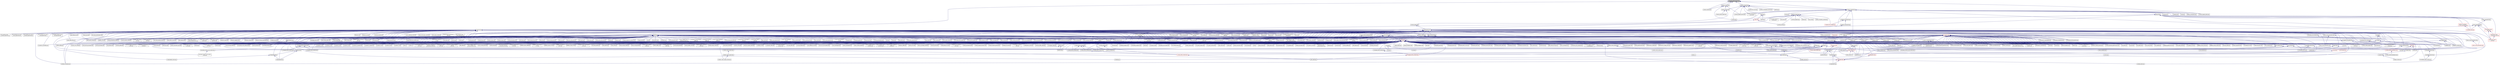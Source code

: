digraph "manage_object_action.hpp"
{
  edge [fontname="Helvetica",fontsize="10",labelfontname="Helvetica",labelfontsize="10"];
  node [fontname="Helvetica",fontsize="10",shape=record];
  Node185 [label="manage_object_action.hpp",height=0.2,width=0.4,color="black", fillcolor="grey75", style="filled", fontcolor="black"];
  Node185 -> Node186 [dir="back",color="midnightblue",fontsize="10",style="solid",fontname="Helvetica"];
  Node186 [label="actions.hpp",height=0.2,width=0.4,color="black", fillcolor="white", style="filled",URL="$d4/dad/actions_8hpp.html"];
  Node186 -> Node187 [dir="back",color="midnightblue",fontsize="10",style="solid",fontname="Helvetica"];
  Node187 [label="1d_stencil_4_throttle.cpp",height=0.2,width=0.4,color="black", fillcolor="white", style="filled",URL="$d6/de5/1d__stencil__4__throttle_8cpp.html"];
  Node186 -> Node188 [dir="back",color="midnightblue",fontsize="10",style="solid",fontname="Helvetica"];
  Node188 [label="template_accumulator.hpp",height=0.2,width=0.4,color="black", fillcolor="white", style="filled",URL="$d0/d3f/server_2template__accumulator_8hpp.html"];
  Node188 -> Node189 [dir="back",color="midnightblue",fontsize="10",style="solid",fontname="Helvetica"];
  Node189 [label="template_accumulator.hpp",height=0.2,width=0.4,color="black", fillcolor="white", style="filled",URL="$dd/da9/template__accumulator_8hpp.html"];
  Node189 -> Node190 [dir="back",color="midnightblue",fontsize="10",style="solid",fontname="Helvetica"];
  Node190 [label="template_accumulator\l_client.cpp",height=0.2,width=0.4,color="black", fillcolor="white", style="filled",URL="$df/d93/template__accumulator__client_8cpp.html"];
  Node186 -> Node191 [dir="back",color="midnightblue",fontsize="10",style="solid",fontname="Helvetica"];
  Node191 [label="template_function_accumulator\l_client.cpp",height=0.2,width=0.4,color="black", fillcolor="white", style="filled",URL="$d0/dc6/template__function__accumulator__client_8cpp.html"];
  Node186 -> Node192 [dir="back",color="midnightblue",fontsize="10",style="solid",fontname="Helvetica"];
  Node192 [label="allgather_and_gate.hpp",height=0.2,width=0.4,color="black", fillcolor="white", style="filled",URL="$d9/dbb/allgather__and__gate_8hpp.html"];
  Node192 -> Node193 [dir="back",color="midnightblue",fontsize="10",style="solid",fontname="Helvetica"];
  Node193 [label="allgather_module.cpp",height=0.2,width=0.4,color="black", fillcolor="white", style="filled",URL="$df/de4/allgather__module_8cpp.html"];
  Node192 -> Node194 [dir="back",color="midnightblue",fontsize="10",style="solid",fontname="Helvetica"];
  Node194 [label="allgather_and_gate.cpp",height=0.2,width=0.4,color="black", fillcolor="white", style="filled",URL="$d1/d56/allgather__and__gate_8cpp.html"];
  Node192 -> Node195 [dir="back",color="midnightblue",fontsize="10",style="solid",fontname="Helvetica"];
  Node195 [label="ag_client.cpp",height=0.2,width=0.4,color="black", fillcolor="white", style="filled",URL="$d4/d5d/ag__client_8cpp.html"];
  Node186 -> Node196 [dir="back",color="midnightblue",fontsize="10",style="solid",fontname="Helvetica"];
  Node196 [label="apex_balance.cpp",height=0.2,width=0.4,color="black", fillcolor="white", style="filled",URL="$d4/d8e/apex__balance_8cpp.html"];
  Node186 -> Node197 [dir="back",color="midnightblue",fontsize="10",style="solid",fontname="Helvetica"];
  Node197 [label="apex_fibonacci.cpp",height=0.2,width=0.4,color="black", fillcolor="white", style="filled",URL="$de/de1/apex__fibonacci_8cpp.html"];
  Node186 -> Node198 [dir="back",color="midnightblue",fontsize="10",style="solid",fontname="Helvetica"];
  Node198 [label="apex_policy_engine\l_active_thread_count.cpp",height=0.2,width=0.4,color="black", fillcolor="white", style="filled",URL="$d5/d01/apex__policy__engine__active__thread__count_8cpp.html"];
  Node186 -> Node199 [dir="back",color="midnightblue",fontsize="10",style="solid",fontname="Helvetica"];
  Node199 [label="apex_policy_engine\l_events.cpp",height=0.2,width=0.4,color="black", fillcolor="white", style="filled",URL="$df/d0f/apex__policy__engine__events_8cpp.html"];
  Node186 -> Node200 [dir="back",color="midnightblue",fontsize="10",style="solid",fontname="Helvetica"];
  Node200 [label="apex_policy_engine\l_periodic.cpp",height=0.2,width=0.4,color="black", fillcolor="white", style="filled",URL="$d5/d7b/apex__policy__engine__periodic_8cpp.html"];
  Node186 -> Node201 [dir="back",color="midnightblue",fontsize="10",style="solid",fontname="Helvetica"];
  Node201 [label="async_io_action.cpp",height=0.2,width=0.4,color="black", fillcolor="white", style="filled",URL="$d3/df5/async__io__action_8cpp.html"];
  Node186 -> Node202 [dir="back",color="midnightblue",fontsize="10",style="solid",fontname="Helvetica"];
  Node202 [label="cancelable_action.hpp",height=0.2,width=0.4,color="black", fillcolor="white", style="filled",URL="$d5/d4d/server_2cancelable__action_8hpp.html"];
  Node202 -> Node203 [dir="back",color="midnightblue",fontsize="10",style="solid",fontname="Helvetica"];
  Node203 [label="cancelable_action.cpp",height=0.2,width=0.4,color="black", fillcolor="white", style="filled",URL="$d5/d0c/cancelable__action_8cpp.html"];
  Node202 -> Node204 [dir="back",color="midnightblue",fontsize="10",style="solid",fontname="Helvetica"];
  Node204 [label="cancelable_action.hpp",height=0.2,width=0.4,color="black", fillcolor="white", style="filled",URL="$d0/da3/stubs_2cancelable__action_8hpp.html"];
  Node204 -> Node205 [dir="back",color="midnightblue",fontsize="10",style="solid",fontname="Helvetica"];
  Node205 [label="cancelable_action.hpp",height=0.2,width=0.4,color="black", fillcolor="white", style="filled",URL="$d6/d28/cancelable__action_8hpp.html"];
  Node205 -> Node206 [dir="back",color="midnightblue",fontsize="10",style="solid",fontname="Helvetica"];
  Node206 [label="cancelable_action_client.cpp",height=0.2,width=0.4,color="black", fillcolor="white", style="filled",URL="$d1/db8/cancelable__action__client_8cpp.html"];
  Node186 -> Node207 [dir="back",color="midnightblue",fontsize="10",style="solid",fontname="Helvetica"];
  Node207 [label="hello_world_component.hpp",height=0.2,width=0.4,color="black", fillcolor="white", style="filled",URL="$df/df0/hello__world__component_8hpp.html"];
  Node207 -> Node208 [dir="back",color="midnightblue",fontsize="10",style="solid",fontname="Helvetica"];
  Node208 [label="hello_world_client.cpp",height=0.2,width=0.4,color="black", fillcolor="white", style="filled",URL="$d5/da6/hello__world__client_8cpp.html"];
  Node207 -> Node209 [dir="back",color="midnightblue",fontsize="10",style="solid",fontname="Helvetica"];
  Node209 [label="hello_world_component.cpp",height=0.2,width=0.4,color="black", fillcolor="white", style="filled",URL="$d8/daa/hello__world__component_8cpp.html"];
  Node186 -> Node210 [dir="back",color="midnightblue",fontsize="10",style="solid",fontname="Helvetica"];
  Node210 [label="interpolate1d_client.cpp",height=0.2,width=0.4,color="black", fillcolor="white", style="filled",URL="$d4/da6/interpolate1d__client_8cpp.html"];
  Node186 -> Node211 [dir="back",color="midnightblue",fontsize="10",style="solid",fontname="Helvetica"];
  Node211 [label="component_ctors.cpp",height=0.2,width=0.4,color="black", fillcolor="white", style="filled",URL="$d3/d2a/component__ctors_8cpp.html"];
  Node186 -> Node212 [dir="back",color="midnightblue",fontsize="10",style="solid",fontname="Helvetica"];
  Node212 [label="component_in_executable.cpp",height=0.2,width=0.4,color="black", fillcolor="white", style="filled",URL="$d8/d4b/component__in__executable_8cpp.html"];
  Node186 -> Node213 [dir="back",color="midnightblue",fontsize="10",style="solid",fontname="Helvetica"];
  Node213 [label="component_inheritance.cpp",height=0.2,width=0.4,color="black", fillcolor="white", style="filled",URL="$d8/d55/component__inheritance_8cpp.html"];
  Node186 -> Node214 [dir="back",color="midnightblue",fontsize="10",style="solid",fontname="Helvetica"];
  Node214 [label="component_with_executor.cpp",height=0.2,width=0.4,color="black", fillcolor="white", style="filled",URL="$d4/d20/component__with__executor_8cpp.html"];
  Node186 -> Node215 [dir="back",color="midnightblue",fontsize="10",style="solid",fontname="Helvetica"];
  Node215 [label="factorial.cpp",height=0.2,width=0.4,color="black", fillcolor="white", style="filled",URL="$d9/d00/factorial_8cpp.html"];
  Node186 -> Node216 [dir="back",color="midnightblue",fontsize="10",style="solid",fontname="Helvetica"];
  Node216 [label="fibonacci.cpp",height=0.2,width=0.4,color="black", fillcolor="white", style="filled",URL="$d9/d89/fibonacci_8cpp.html"];
  Node186 -> Node217 [dir="back",color="midnightblue",fontsize="10",style="solid",fontname="Helvetica"];
  Node217 [label="fibonacci_await.cpp",height=0.2,width=0.4,color="black", fillcolor="white", style="filled",URL="$dc/d1c/fibonacci__await_8cpp.html"];
  Node186 -> Node218 [dir="back",color="midnightblue",fontsize="10",style="solid",fontname="Helvetica"];
  Node218 [label="fibonacci_dataflow.cpp",height=0.2,width=0.4,color="black", fillcolor="white", style="filled",URL="$df/d3d/fibonacci__dataflow_8cpp.html"];
  Node186 -> Node219 [dir="back",color="midnightblue",fontsize="10",style="solid",fontname="Helvetica"];
  Node219 [label="fibonacci_futures.cpp",height=0.2,width=0.4,color="black", fillcolor="white", style="filled",URL="$d6/de3/fibonacci__futures_8cpp.html"];
  Node186 -> Node220 [dir="back",color="midnightblue",fontsize="10",style="solid",fontname="Helvetica"];
  Node220 [label="fibonacci_futures_distributed.cpp",height=0.2,width=0.4,color="black", fillcolor="white", style="filled",URL="$d1/dc9/fibonacci__futures__distributed_8cpp.html"];
  Node186 -> Node221 [dir="back",color="midnightblue",fontsize="10",style="solid",fontname="Helvetica"];
  Node221 [label="fibonacci_one.cpp",height=0.2,width=0.4,color="black", fillcolor="white", style="filled",URL="$d8/d78/fibonacci__one_8cpp.html"];
  Node186 -> Node222 [dir="back",color="midnightblue",fontsize="10",style="solid",fontname="Helvetica"];
  Node222 [label="fractals.cpp",height=0.2,width=0.4,color="black", fillcolor="white", style="filled",URL="$d8/d58/fractals_8cpp.html"];
  Node186 -> Node223 [dir="back",color="midnightblue",fontsize="10",style="solid",fontname="Helvetica"];
  Node223 [label="fractals_executor.cpp",height=0.2,width=0.4,color="black", fillcolor="white", style="filled",URL="$d9/da9/fractals__executor_8cpp.html"];
  Node186 -> Node224 [dir="back",color="midnightblue",fontsize="10",style="solid",fontname="Helvetica"];
  Node224 [label="fractals_struct.cpp",height=0.2,width=0.4,color="black", fillcolor="white", style="filled",URL="$d8/d2f/fractals__struct_8cpp.html"];
  Node186 -> Node225 [dir="back",color="midnightblue",fontsize="10",style="solid",fontname="Helvetica"];
  Node225 [label="hello_world.cpp",height=0.2,width=0.4,color="black", fillcolor="white", style="filled",URL="$d0/d67/hello__world_8cpp.html"];
  Node186 -> Node226 [dir="back",color="midnightblue",fontsize="10",style="solid",fontname="Helvetica"];
  Node226 [label="pingpong.cpp",height=0.2,width=0.4,color="black", fillcolor="white", style="filled",URL="$dd/d4d/pingpong_8cpp.html"];
  Node186 -> Node227 [dir="back",color="midnightblue",fontsize="10",style="solid",fontname="Helvetica"];
  Node227 [label="print_to_console.cpp",height=0.2,width=0.4,color="black", fillcolor="white", style="filled",URL="$d7/de6/print__to__console_8cpp.html"];
  Node186 -> Node228 [dir="back",color="midnightblue",fontsize="10",style="solid",fontname="Helvetica"];
  Node228 [label="sierpinski.cpp",height=0.2,width=0.4,color="black", fillcolor="white", style="filled",URL="$d3/d7e/sierpinski_8cpp.html"];
  Node186 -> Node229 [dir="back",color="midnightblue",fontsize="10",style="solid",fontname="Helvetica"];
  Node229 [label="sheneos_compare.cpp",height=0.2,width=0.4,color="black", fillcolor="white", style="filled",URL="$dc/d11/sheneos__compare_8cpp.html"];
  Node186 -> Node230 [dir="back",color="midnightblue",fontsize="10",style="solid",fontname="Helvetica"];
  Node230 [label="spell_check_file.cpp",height=0.2,width=0.4,color="black", fillcolor="white", style="filled",URL="$df/df7/spell__check__file_8cpp.html"];
  Node186 -> Node231 [dir="back",color="midnightblue",fontsize="10",style="solid",fontname="Helvetica"];
  Node231 [label="spell_check_simple.cpp",height=0.2,width=0.4,color="black", fillcolor="white", style="filled",URL="$dd/d54/spell__check__simple_8cpp.html"];
  Node186 -> Node232 [dir="back",color="midnightblue",fontsize="10",style="solid",fontname="Helvetica"];
  Node232 [label="simple_central_tuplespace\l_client.cpp",height=0.2,width=0.4,color="black", fillcolor="white", style="filled",URL="$d1/d7b/simple__central__tuplespace__client_8cpp.html"];
  Node186 -> Node233 [dir="back",color="midnightblue",fontsize="10",style="solid",fontname="Helvetica"];
  Node233 [label="lcos.hpp",height=0.2,width=0.4,color="black", fillcolor="white", style="filled",URL="$d5/deb/lcos_8hpp.html"];
  Node233 -> Node194 [dir="back",color="midnightblue",fontsize="10",style="solid",fontname="Helvetica"];
  Node233 -> Node196 [dir="back",color="midnightblue",fontsize="10",style="solid",fontname="Helvetica"];
  Node233 -> Node198 [dir="back",color="midnightblue",fontsize="10",style="solid",fontname="Helvetica"];
  Node233 -> Node199 [dir="back",color="midnightblue",fontsize="10",style="solid",fontname="Helvetica"];
  Node233 -> Node200 [dir="back",color="midnightblue",fontsize="10",style="solid",fontname="Helvetica"];
  Node233 -> Node234 [dir="back",color="midnightblue",fontsize="10",style="solid",fontname="Helvetica"];
  Node234 [label="heartbeat.cpp",height=0.2,width=0.4,color="black", fillcolor="white", style="filled",URL="$d8/d98/heartbeat_8cpp.html"];
  Node233 -> Node207 [dir="back",color="midnightblue",fontsize="10",style="solid",fontname="Helvetica"];
  Node233 -> Node235 [dir="back",color="midnightblue",fontsize="10",style="solid",fontname="Helvetica"];
  Node235 [label="row.hpp",height=0.2,width=0.4,color="black", fillcolor="white", style="filled",URL="$dc/d69/row_8hpp.html"];
  Node235 -> Node236 [dir="back",color="midnightblue",fontsize="10",style="solid",fontname="Helvetica"];
  Node236 [label="grid.hpp",height=0.2,width=0.4,color="red", fillcolor="white", style="filled",URL="$dc/d8a/grid_8hpp.html"];
  Node236 -> Node237 [dir="back",color="midnightblue",fontsize="10",style="solid",fontname="Helvetica"];
  Node237 [label="jacobi.cpp",height=0.2,width=0.4,color="black", fillcolor="white", style="filled",URL="$d2/d27/jacobi_8cpp.html"];
  Node236 -> Node238 [dir="back",color="midnightblue",fontsize="10",style="solid",fontname="Helvetica"];
  Node238 [label="solver.hpp",height=0.2,width=0.4,color="red", fillcolor="white", style="filled",URL="$db/d9a/server_2solver_8hpp.html"];
  Node238 -> Node240 [dir="back",color="midnightblue",fontsize="10",style="solid",fontname="Helvetica"];
  Node240 [label="solver.cpp",height=0.2,width=0.4,color="black", fillcolor="white", style="filled",URL="$d6/d94/solver_8cpp.html"];
  Node236 -> Node241 [dir="back",color="midnightblue",fontsize="10",style="solid",fontname="Helvetica"];
  Node241 [label="grid.cpp",height=0.2,width=0.4,color="black", fillcolor="white", style="filled",URL="$d6/d1b/jacobi__component_2grid_8cpp.html"];
  Node235 -> Node242 [dir="back",color="midnightblue",fontsize="10",style="solid",fontname="Helvetica"];
  Node242 [label="stencil_iterator.hpp",height=0.2,width=0.4,color="black", fillcolor="white", style="filled",URL="$dc/d5c/server_2stencil__iterator_8hpp.html"];
  Node242 -> Node238 [dir="back",color="midnightblue",fontsize="10",style="solid",fontname="Helvetica"];
  Node242 -> Node243 [dir="back",color="midnightblue",fontsize="10",style="solid",fontname="Helvetica"];
  Node243 [label="stencil_iterator.cpp",height=0.2,width=0.4,color="black", fillcolor="white", style="filled",URL="$d6/de1/server_2stencil__iterator_8cpp.html"];
  Node242 -> Node244 [dir="back",color="midnightblue",fontsize="10",style="solid",fontname="Helvetica"];
  Node244 [label="stencil_iterator.cpp",height=0.2,width=0.4,color="black", fillcolor="white", style="filled",URL="$d7/d71/stencil__iterator_8cpp.html"];
  Node235 -> Node241 [dir="back",color="midnightblue",fontsize="10",style="solid",fontname="Helvetica"];
  Node233 -> Node245 [dir="back",color="midnightblue",fontsize="10",style="solid",fontname="Helvetica"];
  Node245 [label="stencil_iterator.hpp",height=0.2,width=0.4,color="black", fillcolor="white", style="filled",URL="$d4/dc8/stencil__iterator_8hpp.html"];
  Node245 -> Node238 [dir="back",color="midnightblue",fontsize="10",style="solid",fontname="Helvetica"];
  Node245 -> Node242 [dir="back",color="midnightblue",fontsize="10",style="solid",fontname="Helvetica"];
  Node245 -> Node244 [dir="back",color="midnightblue",fontsize="10",style="solid",fontname="Helvetica"];
  Node233 -> Node242 [dir="back",color="midnightblue",fontsize="10",style="solid",fontname="Helvetica"];
  Node233 -> Node246 [dir="back",color="midnightblue",fontsize="10",style="solid",fontname="Helvetica"];
  Node246 [label="jacobi_hpx.cpp",height=0.2,width=0.4,color="black", fillcolor="white", style="filled",URL="$d8/d72/jacobi__hpx_8cpp.html"];
  Node233 -> Node247 [dir="back",color="midnightblue",fontsize="10",style="solid",fontname="Helvetica"];
  Node247 [label="jacobi_nonuniform_hpx.cpp",height=0.2,width=0.4,color="black", fillcolor="white", style="filled",URL="$de/d56/jacobi__nonuniform__hpx_8cpp.html"];
  Node233 -> Node248 [dir="back",color="midnightblue",fontsize="10",style="solid",fontname="Helvetica"];
  Node248 [label="enumerate_threads.cpp",height=0.2,width=0.4,color="black", fillcolor="white", style="filled",URL="$d3/dd4/enumerate__threads_8cpp.html"];
  Node233 -> Node217 [dir="back",color="midnightblue",fontsize="10",style="solid",fontname="Helvetica"];
  Node233 -> Node218 [dir="back",color="midnightblue",fontsize="10",style="solid",fontname="Helvetica"];
  Node233 -> Node219 [dir="back",color="midnightblue",fontsize="10",style="solid",fontname="Helvetica"];
  Node233 -> Node220 [dir="back",color="midnightblue",fontsize="10",style="solid",fontname="Helvetica"];
  Node233 -> Node222 [dir="back",color="midnightblue",fontsize="10",style="solid",fontname="Helvetica"];
  Node233 -> Node223 [dir="back",color="midnightblue",fontsize="10",style="solid",fontname="Helvetica"];
  Node233 -> Node224 [dir="back",color="midnightblue",fontsize="10",style="solid",fontname="Helvetica"];
  Node233 -> Node225 [dir="back",color="midnightblue",fontsize="10",style="solid",fontname="Helvetica"];
  Node233 -> Node249 [dir="back",color="midnightblue",fontsize="10",style="solid",fontname="Helvetica"];
  Node249 [label="latch_local.cpp",height=0.2,width=0.4,color="black", fillcolor="white", style="filled",URL="$dd/dd3/latch__local_8cpp.html"];
  Node233 -> Node250 [dir="back",color="midnightblue",fontsize="10",style="solid",fontname="Helvetica"];
  Node250 [label="latch_remote.cpp",height=0.2,width=0.4,color="black", fillcolor="white", style="filled",URL="$df/d59/latch__remote_8cpp.html"];
  Node233 -> Node251 [dir="back",color="midnightblue",fontsize="10",style="solid",fontname="Helvetica"];
  Node251 [label="local_channel.cpp",height=0.2,width=0.4,color="black", fillcolor="white", style="filled",URL="$d0/d3e/local__channel_8cpp.html"];
  Node233 -> Node226 [dir="back",color="midnightblue",fontsize="10",style="solid",fontname="Helvetica"];
  Node233 -> Node252 [dir="back",color="midnightblue",fontsize="10",style="solid",fontname="Helvetica"];
  Node252 [label="shared_mutex.cpp",height=0.2,width=0.4,color="black", fillcolor="white", style="filled",URL="$da/d0b/shared__mutex_8cpp.html"];
  Node233 -> Node253 [dir="back",color="midnightblue",fontsize="10",style="solid",fontname="Helvetica"];
  Node253 [label="wait_composition.cpp",height=0.2,width=0.4,color="black", fillcolor="white", style="filled",URL="$d6/d13/wait__composition_8cpp.html"];
  Node233 -> Node229 [dir="back",color="midnightblue",fontsize="10",style="solid",fontname="Helvetica"];
  Node233 -> Node230 [dir="back",color="midnightblue",fontsize="10",style="solid",fontname="Helvetica"];
  Node233 -> Node231 [dir="back",color="midnightblue",fontsize="10",style="solid",fontname="Helvetica"];
  Node233 -> Node232 [dir="back",color="midnightblue",fontsize="10",style="solid",fontname="Helvetica"];
  Node233 -> Node254 [dir="back",color="midnightblue",fontsize="10",style="solid",fontname="Helvetica"];
  Node254 [label="hpx.hpp",height=0.2,width=0.4,color="red", fillcolor="white", style="filled",URL="$d0/daa/hpx_8hpp.html"];
  Node254 -> Node255 [dir="back",color="midnightblue",fontsize="10",style="solid",fontname="Helvetica"];
  Node255 [label="1d_stencil_1.cpp",height=0.2,width=0.4,color="black", fillcolor="white", style="filled",URL="$d2/db1/1d__stencil__1_8cpp.html"];
  Node254 -> Node256 [dir="back",color="midnightblue",fontsize="10",style="solid",fontname="Helvetica"];
  Node256 [label="1d_stencil_2.cpp",height=0.2,width=0.4,color="black", fillcolor="white", style="filled",URL="$d3/dd1/1d__stencil__2_8cpp.html"];
  Node254 -> Node257 [dir="back",color="midnightblue",fontsize="10",style="solid",fontname="Helvetica"];
  Node257 [label="1d_stencil_3.cpp",height=0.2,width=0.4,color="black", fillcolor="white", style="filled",URL="$db/d19/1d__stencil__3_8cpp.html"];
  Node254 -> Node258 [dir="back",color="midnightblue",fontsize="10",style="solid",fontname="Helvetica"];
  Node258 [label="1d_stencil_4.cpp",height=0.2,width=0.4,color="black", fillcolor="white", style="filled",URL="$d1/d7d/1d__stencil__4_8cpp.html"];
  Node254 -> Node259 [dir="back",color="midnightblue",fontsize="10",style="solid",fontname="Helvetica"];
  Node259 [label="1d_stencil_4_parallel.cpp",height=0.2,width=0.4,color="black", fillcolor="white", style="filled",URL="$d6/d05/1d__stencil__4__parallel_8cpp.html"];
  Node254 -> Node260 [dir="back",color="midnightblue",fontsize="10",style="solid",fontname="Helvetica"];
  Node260 [label="1d_stencil_4_repart.cpp",height=0.2,width=0.4,color="black", fillcolor="white", style="filled",URL="$d0/d6b/1d__stencil__4__repart_8cpp.html"];
  Node254 -> Node187 [dir="back",color="midnightblue",fontsize="10",style="solid",fontname="Helvetica"];
  Node254 -> Node261 [dir="back",color="midnightblue",fontsize="10",style="solid",fontname="Helvetica"];
  Node261 [label="1d_stencil_5.cpp",height=0.2,width=0.4,color="black", fillcolor="white", style="filled",URL="$d7/d2a/1d__stencil__5_8cpp.html"];
  Node254 -> Node262 [dir="back",color="midnightblue",fontsize="10",style="solid",fontname="Helvetica"];
  Node262 [label="1d_stencil_6.cpp",height=0.2,width=0.4,color="black", fillcolor="white", style="filled",URL="$db/de7/1d__stencil__6_8cpp.html"];
  Node254 -> Node263 [dir="back",color="midnightblue",fontsize="10",style="solid",fontname="Helvetica"];
  Node263 [label="1d_stencil_7.cpp",height=0.2,width=0.4,color="black", fillcolor="white", style="filled",URL="$d4/d5a/1d__stencil__7_8cpp.html"];
  Node254 -> Node264 [dir="back",color="midnightblue",fontsize="10",style="solid",fontname="Helvetica"];
  Node264 [label="1d_stencil_8.cpp",height=0.2,width=0.4,color="black", fillcolor="white", style="filled",URL="$df/de0/1d__stencil__8_8cpp.html"];
  Node254 -> Node265 [dir="back",color="midnightblue",fontsize="10",style="solid",fontname="Helvetica"];
  Node265 [label="accumulator.cpp",height=0.2,width=0.4,color="black", fillcolor="white", style="filled",URL="$d1/d81/accumulator_8cpp.html"];
  Node254 -> Node266 [dir="back",color="midnightblue",fontsize="10",style="solid",fontname="Helvetica"];
  Node266 [label="accumulator.hpp",height=0.2,width=0.4,color="black", fillcolor="white", style="filled",URL="$d4/d9d/server_2accumulator_8hpp.html"];
  Node266 -> Node265 [dir="back",color="midnightblue",fontsize="10",style="solid",fontname="Helvetica"];
  Node266 -> Node267 [dir="back",color="midnightblue",fontsize="10",style="solid",fontname="Helvetica"];
  Node267 [label="accumulator.hpp",height=0.2,width=0.4,color="red", fillcolor="white", style="filled",URL="$d8/d5e/accumulator_8hpp.html"];
  Node254 -> Node269 [dir="back",color="midnightblue",fontsize="10",style="solid",fontname="Helvetica"];
  Node269 [label="template_function_accumulator.hpp",height=0.2,width=0.4,color="black", fillcolor="white", style="filled",URL="$d7/da6/server_2template__function__accumulator_8hpp.html"];
  Node269 -> Node270 [dir="back",color="midnightblue",fontsize="10",style="solid",fontname="Helvetica"];
  Node270 [label="template_function_accumulator.cpp",height=0.2,width=0.4,color="black", fillcolor="white", style="filled",URL="$d5/d02/template__function__accumulator_8cpp.html"];
  Node269 -> Node271 [dir="back",color="midnightblue",fontsize="10",style="solid",fontname="Helvetica"];
  Node271 [label="template_function_accumulator.hpp",height=0.2,width=0.4,color="black", fillcolor="white", style="filled",URL="$d3/de9/template__function__accumulator_8hpp.html"];
  Node271 -> Node191 [dir="back",color="midnightblue",fontsize="10",style="solid",fontname="Helvetica"];
  Node254 -> Node272 [dir="back",color="midnightblue",fontsize="10",style="solid",fontname="Helvetica"];
  Node272 [label="template_accumulator.cpp",height=0.2,width=0.4,color="black", fillcolor="white", style="filled",URL="$d0/d4a/template__accumulator_8cpp.html"];
  Node254 -> Node270 [dir="back",color="midnightblue",fontsize="10",style="solid",fontname="Helvetica"];
  Node254 -> Node271 [dir="back",color="midnightblue",fontsize="10",style="solid",fontname="Helvetica"];
  Node254 -> Node193 [dir="back",color="midnightblue",fontsize="10",style="solid",fontname="Helvetica"];
  Node254 -> Node273 [dir="back",color="midnightblue",fontsize="10",style="solid",fontname="Helvetica"];
  Node273 [label="allgather.cpp",height=0.2,width=0.4,color="black", fillcolor="white", style="filled",URL="$d7/d06/allgather_8cpp.html"];
  Node254 -> Node194 [dir="back",color="midnightblue",fontsize="10",style="solid",fontname="Helvetica"];
  Node254 -> Node195 [dir="back",color="midnightblue",fontsize="10",style="solid",fontname="Helvetica"];
  Node254 -> Node274 [dir="back",color="midnightblue",fontsize="10",style="solid",fontname="Helvetica"];
  Node274 [label="hpx_thread_phase.cpp",height=0.2,width=0.4,color="black", fillcolor="white", style="filled",URL="$d5/dca/hpx__thread__phase_8cpp.html"];
  Node254 -> Node275 [dir="back",color="midnightblue",fontsize="10",style="solid",fontname="Helvetica"];
  Node275 [label="os_thread_num.cpp",height=0.2,width=0.4,color="black", fillcolor="white", style="filled",URL="$d2/dfb/os__thread__num_8cpp.html"];
  Node254 -> Node203 [dir="back",color="midnightblue",fontsize="10",style="solid",fontname="Helvetica"];
  Node254 -> Node202 [dir="back",color="midnightblue",fontsize="10",style="solid",fontname="Helvetica"];
  Node254 -> Node204 [dir="back",color="midnightblue",fontsize="10",style="solid",fontname="Helvetica"];
  Node254 -> Node206 [dir="back",color="midnightblue",fontsize="10",style="solid",fontname="Helvetica"];
  Node254 -> Node276 [dir="back",color="midnightblue",fontsize="10",style="solid",fontname="Helvetica"];
  Node276 [label="cublas_matmul.cpp",height=0.2,width=0.4,color="black", fillcolor="white", style="filled",URL="$dd/d84/cublas__matmul_8cpp.html"];
  Node254 -> Node277 [dir="back",color="midnightblue",fontsize="10",style="solid",fontname="Helvetica"];
  Node277 [label="win_perf_counters.cpp",height=0.2,width=0.4,color="black", fillcolor="white", style="filled",URL="$d8/d11/win__perf__counters_8cpp.html"];
  Node254 -> Node278 [dir="back",color="midnightblue",fontsize="10",style="solid",fontname="Helvetica"];
  Node278 [label="win_perf_counters.hpp",height=0.2,width=0.4,color="black", fillcolor="white", style="filled",URL="$d5/da7/win__perf__counters_8hpp.html"];
  Node254 -> Node207 [dir="back",color="midnightblue",fontsize="10",style="solid",fontname="Helvetica"];
  Node254 -> Node279 [dir="back",color="midnightblue",fontsize="10",style="solid",fontname="Helvetica"];
  Node279 [label="interpolate1d.cpp",height=0.2,width=0.4,color="black", fillcolor="white", style="filled",URL="$d0/d05/interpolate1d_8cpp.html"];
  Node254 -> Node280 [dir="back",color="midnightblue",fontsize="10",style="solid",fontname="Helvetica"];
  Node280 [label="partition.hpp",height=0.2,width=0.4,color="black", fillcolor="white", style="filled",URL="$d0/d7a/examples_2interpolate1d_2interpolate1d_2partition_8hpp.html"];
  Node280 -> Node279 [dir="back",color="midnightblue",fontsize="10",style="solid",fontname="Helvetica"];
  Node280 -> Node281 [dir="back",color="midnightblue",fontsize="10",style="solid",fontname="Helvetica"];
  Node281 [label="interpolate1d.hpp",height=0.2,width=0.4,color="black", fillcolor="white", style="filled",URL="$d4/dc7/interpolate1d_8hpp.html"];
  Node281 -> Node279 [dir="back",color="midnightblue",fontsize="10",style="solid",fontname="Helvetica"];
  Node281 -> Node210 [dir="back",color="midnightblue",fontsize="10",style="solid",fontname="Helvetica"];
  Node254 -> Node282 [dir="back",color="midnightblue",fontsize="10",style="solid",fontname="Helvetica"];
  Node282 [label="partition.hpp",height=0.2,width=0.4,color="black", fillcolor="white", style="filled",URL="$d0/dff/examples_2interpolate1d_2interpolate1d_2server_2partition_8hpp.html"];
  Node282 -> Node280 [dir="back",color="midnightblue",fontsize="10",style="solid",fontname="Helvetica"];
  Node282 -> Node283 [dir="back",color="midnightblue",fontsize="10",style="solid",fontname="Helvetica"];
  Node283 [label="partition.cpp",height=0.2,width=0.4,color="black", fillcolor="white", style="filled",URL="$d0/d4f/examples_2interpolate1d_2interpolate1d_2server_2partition_8cpp.html"];
  Node254 -> Node281 [dir="back",color="midnightblue",fontsize="10",style="solid",fontname="Helvetica"];
  Node254 -> Node284 [dir="back",color="midnightblue",fontsize="10",style="solid",fontname="Helvetica"];
  Node284 [label="read_values.cpp",height=0.2,width=0.4,color="black", fillcolor="white", style="filled",URL="$d0/d8c/interpolate1d_2interpolate1d_2read__values_8cpp.html"];
  Node254 -> Node283 [dir="back",color="midnightblue",fontsize="10",style="solid",fontname="Helvetica"];
  Node254 -> Node237 [dir="back",color="midnightblue",fontsize="10",style="solid",fontname="Helvetica"];
  Node254 -> Node241 [dir="back",color="midnightblue",fontsize="10",style="solid",fontname="Helvetica"];
  Node254 -> Node285 [dir="back",color="midnightblue",fontsize="10",style="solid",fontname="Helvetica"];
  Node285 [label="row.cpp",height=0.2,width=0.4,color="black", fillcolor="white", style="filled",URL="$d3/d86/server_2row_8cpp.html"];
  Node254 -> Node240 [dir="back",color="midnightblue",fontsize="10",style="solid",fontname="Helvetica"];
  Node254 -> Node243 [dir="back",color="midnightblue",fontsize="10",style="solid",fontname="Helvetica"];
  Node254 -> Node244 [dir="back",color="midnightblue",fontsize="10",style="solid",fontname="Helvetica"];
  Node254 -> Node286 [dir="back",color="midnightblue",fontsize="10",style="solid",fontname="Helvetica"];
  Node286 [label="jacobi.cpp",height=0.2,width=0.4,color="black", fillcolor="white", style="filled",URL="$d3/d44/smp_2jacobi_8cpp.html"];
  Node254 -> Node246 [dir="back",color="midnightblue",fontsize="10",style="solid",fontname="Helvetica"];
  Node254 -> Node287 [dir="back",color="midnightblue",fontsize="10",style="solid",fontname="Helvetica"];
  Node287 [label="jacobi_nonuniform.cpp",height=0.2,width=0.4,color="black", fillcolor="white", style="filled",URL="$dd/ddc/jacobi__nonuniform_8cpp.html"];
  Node254 -> Node247 [dir="back",color="midnightblue",fontsize="10",style="solid",fontname="Helvetica"];
  Node254 -> Node288 [dir="back",color="midnightblue",fontsize="10",style="solid",fontname="Helvetica"];
  Node288 [label="nqueen.cpp",height=0.2,width=0.4,color="black", fillcolor="white", style="filled",URL="$db/dca/nqueen_8cpp.html"];
  Node254 -> Node289 [dir="back",color="midnightblue",fontsize="10",style="solid",fontname="Helvetica"];
  Node289 [label="nqueen.hpp",height=0.2,width=0.4,color="black", fillcolor="white", style="filled",URL="$de/d58/server_2nqueen_8hpp.html"];
  Node289 -> Node288 [dir="back",color="midnightblue",fontsize="10",style="solid",fontname="Helvetica"];
  Node289 -> Node290 [dir="back",color="midnightblue",fontsize="10",style="solid",fontname="Helvetica"];
  Node290 [label="nqueen.hpp",height=0.2,width=0.4,color="black", fillcolor="white", style="filled",URL="$da/dfd/stubs_2nqueen_8hpp.html"];
  Node290 -> Node291 [dir="back",color="midnightblue",fontsize="10",style="solid",fontname="Helvetica"];
  Node291 [label="nqueen.hpp",height=0.2,width=0.4,color="black", fillcolor="white", style="filled",URL="$d0/d07/nqueen_8hpp.html"];
  Node291 -> Node292 [dir="back",color="midnightblue",fontsize="10",style="solid",fontname="Helvetica"];
  Node292 [label="nqueen_client.cpp",height=0.2,width=0.4,color="black", fillcolor="white", style="filled",URL="$d3/d5e/nqueen__client_8cpp.html"];
  Node254 -> Node292 [dir="back",color="midnightblue",fontsize="10",style="solid",fontname="Helvetica"];
  Node254 -> Node293 [dir="back",color="midnightblue",fontsize="10",style="solid",fontname="Helvetica"];
  Node293 [label="sine.cpp",height=0.2,width=0.4,color="black", fillcolor="white", style="filled",URL="$d3/d0d/server_2sine_8cpp.html"];
  Node254 -> Node294 [dir="back",color="midnightblue",fontsize="10",style="solid",fontname="Helvetica"];
  Node294 [label="sine.hpp",height=0.2,width=0.4,color="black", fillcolor="white", style="filled",URL="$d8/dac/sine_8hpp.html"];
  Node294 -> Node293 [dir="back",color="midnightblue",fontsize="10",style="solid",fontname="Helvetica"];
  Node294 -> Node295 [dir="back",color="midnightblue",fontsize="10",style="solid",fontname="Helvetica"];
  Node295 [label="sine.cpp",height=0.2,width=0.4,color="black", fillcolor="white", style="filled",URL="$d5/dd8/sine_8cpp.html"];
  Node254 -> Node295 [dir="back",color="midnightblue",fontsize="10",style="solid",fontname="Helvetica"];
  Node254 -> Node296 [dir="back",color="midnightblue",fontsize="10",style="solid",fontname="Helvetica"];
  Node296 [label="sine_client.cpp",height=0.2,width=0.4,color="black", fillcolor="white", style="filled",URL="$db/d62/sine__client_8cpp.html"];
  Node254 -> Node297 [dir="back",color="midnightblue",fontsize="10",style="solid",fontname="Helvetica"];
  Node297 [label="qt.cpp",height=0.2,width=0.4,color="black", fillcolor="white", style="filled",URL="$df/d90/qt_8cpp.html"];
  Node254 -> Node298 [dir="back",color="midnightblue",fontsize="10",style="solid",fontname="Helvetica"];
  Node298 [label="queue_client.cpp",height=0.2,width=0.4,color="black", fillcolor="white", style="filled",URL="$d7/d96/queue__client_8cpp.html"];
  Node254 -> Node299 [dir="back",color="midnightblue",fontsize="10",style="solid",fontname="Helvetica"];
  Node299 [label="customize_async.cpp",height=0.2,width=0.4,color="black", fillcolor="white", style="filled",URL="$d0/d82/customize__async_8cpp.html"];
  Node254 -> Node300 [dir="back",color="midnightblue",fontsize="10",style="solid",fontname="Helvetica"];
  Node300 [label="data_actions.cpp",height=0.2,width=0.4,color="black", fillcolor="white", style="filled",URL="$dc/d68/data__actions_8cpp.html"];
  Node254 -> Node301 [dir="back",color="midnightblue",fontsize="10",style="solid",fontname="Helvetica"];
  Node301 [label="error_handling.cpp",height=0.2,width=0.4,color="black", fillcolor="white", style="filled",URL="$d9/d96/error__handling_8cpp.html"];
  Node254 -> Node302 [dir="back",color="midnightblue",fontsize="10",style="solid",fontname="Helvetica"];
  Node302 [label="event_synchronization.cpp",height=0.2,width=0.4,color="black", fillcolor="white", style="filled",URL="$d0/d35/event__synchronization_8cpp.html"];
  Node254 -> Node215 [dir="back",color="midnightblue",fontsize="10",style="solid",fontname="Helvetica"];
  Node254 -> Node303 [dir="back",color="midnightblue",fontsize="10",style="solid",fontname="Helvetica"];
  Node303 [label="file_serialization.cpp",height=0.2,width=0.4,color="black", fillcolor="white", style="filled",URL="$de/d58/file__serialization_8cpp.html"];
  Node254 -> Node304 [dir="back",color="midnightblue",fontsize="10",style="solid",fontname="Helvetica"];
  Node304 [label="init_globally.cpp",height=0.2,width=0.4,color="black", fillcolor="white", style="filled",URL="$d6/dad/init__globally_8cpp.html"];
  Node254 -> Node305 [dir="back",color="midnightblue",fontsize="10",style="solid",fontname="Helvetica"];
  Node305 [label="interest_calculator.cpp",height=0.2,width=0.4,color="black", fillcolor="white", style="filled",URL="$d2/d86/interest__calculator_8cpp.html"];
  Node254 -> Node306 [dir="back",color="midnightblue",fontsize="10",style="solid",fontname="Helvetica"];
  Node306 [label="non_atomic_rma.cpp",height=0.2,width=0.4,color="black", fillcolor="white", style="filled",URL="$d7/d8b/non__atomic__rma_8cpp.html"];
  Node254 -> Node307 [dir="back",color="midnightblue",fontsize="10",style="solid",fontname="Helvetica"];
  Node307 [label="partitioned_vector\l_spmd_foreach.cpp",height=0.2,width=0.4,color="black", fillcolor="white", style="filled",URL="$db/d7c/partitioned__vector__spmd__foreach_8cpp.html"];
  Node254 -> Node308 [dir="back",color="midnightblue",fontsize="10",style="solid",fontname="Helvetica"];
  Node308 [label="pipeline1.cpp",height=0.2,width=0.4,color="black", fillcolor="white", style="filled",URL="$d5/d77/pipeline1_8cpp.html"];
  Node254 -> Node309 [dir="back",color="midnightblue",fontsize="10",style="solid",fontname="Helvetica"];
  Node309 [label="quicksort.cpp",height=0.2,width=0.4,color="black", fillcolor="white", style="filled",URL="$d3/d1e/quicksort_8cpp.html"];
  Node254 -> Node310 [dir="back",color="midnightblue",fontsize="10",style="solid",fontname="Helvetica"];
  Node310 [label="receive_buffer.cpp",height=0.2,width=0.4,color="black", fillcolor="white", style="filled",URL="$d7/d10/receive__buffer_8cpp.html"];
  Node254 -> Node311 [dir="back",color="midnightblue",fontsize="10",style="solid",fontname="Helvetica"];
  Node311 [label="safe_object.cpp",height=0.2,width=0.4,color="black", fillcolor="white", style="filled",URL="$dd/d52/safe__object_8cpp.html"];
  Node254 -> Node312 [dir="back",color="midnightblue",fontsize="10",style="solid",fontname="Helvetica"];
  Node312 [label="sort_by_key_demo.cpp",height=0.2,width=0.4,color="black", fillcolor="white", style="filled",URL="$da/d20/sort__by__key__demo_8cpp.html"];
  Node254 -> Node313 [dir="back",color="midnightblue",fontsize="10",style="solid",fontname="Helvetica"];
  Node313 [label="timed_wake.cpp",height=0.2,width=0.4,color="black", fillcolor="white", style="filled",URL="$d8/df9/timed__wake_8cpp.html"];
  Node254 -> Node314 [dir="back",color="midnightblue",fontsize="10",style="solid",fontname="Helvetica"];
  Node314 [label="vector_counting_dotproduct.cpp",height=0.2,width=0.4,color="black", fillcolor="white", style="filled",URL="$df/de9/vector__counting__dotproduct_8cpp.html"];
  Node254 -> Node315 [dir="back",color="midnightblue",fontsize="10",style="solid",fontname="Helvetica"];
  Node315 [label="vector_zip_dotproduct.cpp",height=0.2,width=0.4,color="black", fillcolor="white", style="filled",URL="$dc/d18/vector__zip__dotproduct_8cpp.html"];
  Node254 -> Node316 [dir="back",color="midnightblue",fontsize="10",style="solid",fontname="Helvetica"];
  Node316 [label="zerocopy_rdma.cpp",height=0.2,width=0.4,color="black", fillcolor="white", style="filled",URL="$d1/dad/zerocopy__rdma_8cpp.html"];
  Node254 -> Node317 [dir="back",color="midnightblue",fontsize="10",style="solid",fontname="Helvetica"];
  Node317 [label="random_mem_access.cpp",height=0.2,width=0.4,color="black", fillcolor="white", style="filled",URL="$d1/d51/random__mem__access_8cpp.html"];
  Node254 -> Node318 [dir="back",color="midnightblue",fontsize="10",style="solid",fontname="Helvetica"];
  Node318 [label="random_mem_access.hpp",height=0.2,width=0.4,color="black", fillcolor="white", style="filled",URL="$d0/d19/server_2random__mem__access_8hpp.html"];
  Node318 -> Node317 [dir="back",color="midnightblue",fontsize="10",style="solid",fontname="Helvetica"];
  Node318 -> Node319 [dir="back",color="midnightblue",fontsize="10",style="solid",fontname="Helvetica"];
  Node319 [label="random_mem_access.hpp",height=0.2,width=0.4,color="black", fillcolor="white", style="filled",URL="$d3/d32/stubs_2random__mem__access_8hpp.html"];
  Node319 -> Node320 [dir="back",color="midnightblue",fontsize="10",style="solid",fontname="Helvetica"];
  Node320 [label="random_mem_access.hpp",height=0.2,width=0.4,color="black", fillcolor="white", style="filled",URL="$db/de8/random__mem__access_8hpp.html"];
  Node320 -> Node321 [dir="back",color="midnightblue",fontsize="10",style="solid",fontname="Helvetica"];
  Node321 [label="random_mem_access_client.cpp",height=0.2,width=0.4,color="black", fillcolor="white", style="filled",URL="$df/d1b/random__mem__access__client_8cpp.html"];
  Node254 -> Node321 [dir="back",color="midnightblue",fontsize="10",style="solid",fontname="Helvetica"];
  Node254 -> Node322 [dir="back",color="midnightblue",fontsize="10",style="solid",fontname="Helvetica"];
  Node322 [label="oversubscribing_resource\l_partitioner.cpp",height=0.2,width=0.4,color="black", fillcolor="white", style="filled",URL="$dd/dee/oversubscribing__resource__partitioner_8cpp.html"];
  Node254 -> Node323 [dir="back",color="midnightblue",fontsize="10",style="solid",fontname="Helvetica"];
  Node323 [label="simple_resource_partitioner.cpp",height=0.2,width=0.4,color="black", fillcolor="white", style="filled",URL="$d5/df9/simple__resource__partitioner_8cpp.html"];
  Node254 -> Node324 [dir="back",color="midnightblue",fontsize="10",style="solid",fontname="Helvetica"];
  Node324 [label="dimension.hpp",height=0.2,width=0.4,color="red", fillcolor="white", style="filled",URL="$d6/d39/sheneos_2sheneos_2dimension_8hpp.html"];
  Node324 -> Node330 [dir="back",color="midnightblue",fontsize="10",style="solid",fontname="Helvetica"];
  Node330 [label="partition3d.hpp",height=0.2,width=0.4,color="black", fillcolor="white", style="filled",URL="$dd/dbf/server_2partition3d_8hpp.html"];
  Node330 -> Node331 [dir="back",color="midnightblue",fontsize="10",style="solid",fontname="Helvetica"];
  Node331 [label="partition3d.hpp",height=0.2,width=0.4,color="black", fillcolor="white", style="filled",URL="$d1/d50/partition3d_8hpp.html"];
  Node331 -> Node327 [dir="back",color="midnightblue",fontsize="10",style="solid",fontname="Helvetica"];
  Node327 [label="interpolator.cpp",height=0.2,width=0.4,color="black", fillcolor="white", style="filled",URL="$d5/d02/interpolator_8cpp.html"];
  Node331 -> Node332 [dir="back",color="midnightblue",fontsize="10",style="solid",fontname="Helvetica"];
  Node332 [label="interpolator.hpp",height=0.2,width=0.4,color="red", fillcolor="white", style="filled",URL="$dc/d3b/interpolator_8hpp.html"];
  Node332 -> Node327 [dir="back",color="midnightblue",fontsize="10",style="solid",fontname="Helvetica"];
  Node332 -> Node229 [dir="back",color="midnightblue",fontsize="10",style="solid",fontname="Helvetica"];
  Node332 -> Node334 [dir="back",color="midnightblue",fontsize="10",style="solid",fontname="Helvetica"];
  Node334 [label="sheneos_test.cpp",height=0.2,width=0.4,color="black", fillcolor="white", style="filled",URL="$d4/d6e/sheneos__test_8cpp.html"];
  Node330 -> Node329 [dir="back",color="midnightblue",fontsize="10",style="solid",fontname="Helvetica"];
  Node329 [label="partition3d.cpp",height=0.2,width=0.4,color="black", fillcolor="white", style="filled",URL="$de/d70/partition3d_8cpp.html"];
  Node254 -> Node327 [dir="back",color="midnightblue",fontsize="10",style="solid",fontname="Helvetica"];
  Node254 -> Node331 [dir="back",color="midnightblue",fontsize="10",style="solid",fontname="Helvetica"];
  Node254 -> Node330 [dir="back",color="midnightblue",fontsize="10",style="solid",fontname="Helvetica"];
  Node254 -> Node332 [dir="back",color="midnightblue",fontsize="10",style="solid",fontname="Helvetica"];
  Node254 -> Node335 [dir="back",color="midnightblue",fontsize="10",style="solid",fontname="Helvetica"];
  Node335 [label="configuration.hpp",height=0.2,width=0.4,color="red", fillcolor="white", style="filled",URL="$dc/d0a/configuration_8hpp.html"];
  Node335 -> Node332 [dir="back",color="midnightblue",fontsize="10",style="solid",fontname="Helvetica"];
  Node254 -> Node328 [dir="back",color="midnightblue",fontsize="10",style="solid",fontname="Helvetica"];
  Node328 [label="read_values.cpp",height=0.2,width=0.4,color="black", fillcolor="white", style="filled",URL="$d7/da4/sheneos_2sheneos_2read__values_8cpp.html"];
  Node254 -> Node329 [dir="back",color="midnightblue",fontsize="10",style="solid",fontname="Helvetica"];
  Node254 -> Node334 [dir="back",color="midnightblue",fontsize="10",style="solid",fontname="Helvetica"];
  Node254 -> Node337 [dir="back",color="midnightblue",fontsize="10",style="solid",fontname="Helvetica"];
  Node337 [label="startup_shutdown.cpp",height=0.2,width=0.4,color="black", fillcolor="white", style="filled",URL="$d3/dfc/server_2startup__shutdown_8cpp.html"];
  Node254 -> Node338 [dir="back",color="midnightblue",fontsize="10",style="solid",fontname="Helvetica"];
  Node338 [label="startup_shutdown.cpp",height=0.2,width=0.4,color="black", fillcolor="white", style="filled",URL="$d0/ddb/startup__shutdown_8cpp.html"];
  Node254 -> Node339 [dir="back",color="midnightblue",fontsize="10",style="solid",fontname="Helvetica"];
  Node339 [label="spin.cpp",height=0.2,width=0.4,color="black", fillcolor="white", style="filled",URL="$d7/df2/spin_8cpp.html"];
  Node254 -> Node340 [dir="back",color="midnightblue",fontsize="10",style="solid",fontname="Helvetica"];
  Node340 [label="throttle.cpp",height=0.2,width=0.4,color="black", fillcolor="white", style="filled",URL="$de/d56/server_2throttle_8cpp.html"];
  Node254 -> Node341 [dir="back",color="midnightblue",fontsize="10",style="solid",fontname="Helvetica"];
  Node341 [label="throttle.hpp",height=0.2,width=0.4,color="black", fillcolor="white", style="filled",URL="$db/dc9/server_2throttle_8hpp.html"];
  Node341 -> Node340 [dir="back",color="midnightblue",fontsize="10",style="solid",fontname="Helvetica"];
  Node341 -> Node342 [dir="back",color="midnightblue",fontsize="10",style="solid",fontname="Helvetica"];
  Node342 [label="throttle.hpp",height=0.2,width=0.4,color="black", fillcolor="white", style="filled",URL="$d5/dec/stubs_2throttle_8hpp.html"];
  Node342 -> Node343 [dir="back",color="midnightblue",fontsize="10",style="solid",fontname="Helvetica"];
  Node343 [label="throttle.hpp",height=0.2,width=0.4,color="black", fillcolor="white", style="filled",URL="$d2/d2e/throttle_8hpp.html"];
  Node343 -> Node344 [dir="back",color="midnightblue",fontsize="10",style="solid",fontname="Helvetica"];
  Node344 [label="throttle.cpp",height=0.2,width=0.4,color="black", fillcolor="white", style="filled",URL="$db/d02/throttle_8cpp.html"];
  Node343 -> Node345 [dir="back",color="midnightblue",fontsize="10",style="solid",fontname="Helvetica"];
  Node345 [label="throttle_client.cpp",height=0.2,width=0.4,color="black", fillcolor="white", style="filled",URL="$d0/db7/throttle__client_8cpp.html"];
  Node254 -> Node342 [dir="back",color="midnightblue",fontsize="10",style="solid",fontname="Helvetica"];
  Node254 -> Node344 [dir="back",color="midnightblue",fontsize="10",style="solid",fontname="Helvetica"];
  Node254 -> Node343 [dir="back",color="midnightblue",fontsize="10",style="solid",fontname="Helvetica"];
  Node254 -> Node346 [dir="back",color="midnightblue",fontsize="10",style="solid",fontname="Helvetica"];
  Node346 [label="transpose_await.cpp",height=0.2,width=0.4,color="black", fillcolor="white", style="filled",URL="$de/d68/transpose__await_8cpp.html"];
  Node254 -> Node347 [dir="back",color="midnightblue",fontsize="10",style="solid",fontname="Helvetica"];
  Node347 [label="transpose_block.cpp",height=0.2,width=0.4,color="black", fillcolor="white", style="filled",URL="$d0/de1/transpose__block_8cpp.html"];
  Node254 -> Node348 [dir="back",color="midnightblue",fontsize="10",style="solid",fontname="Helvetica"];
  Node348 [label="transpose_block_numa.cpp",height=0.2,width=0.4,color="black", fillcolor="white", style="filled",URL="$dd/d3b/transpose__block__numa_8cpp.html"];
  Node254 -> Node349 [dir="back",color="midnightblue",fontsize="10",style="solid",fontname="Helvetica"];
  Node349 [label="transpose_serial.cpp",height=0.2,width=0.4,color="black", fillcolor="white", style="filled",URL="$db/d74/transpose__serial_8cpp.html"];
  Node254 -> Node350 [dir="back",color="midnightblue",fontsize="10",style="solid",fontname="Helvetica"];
  Node350 [label="transpose_serial_block.cpp",height=0.2,width=0.4,color="black", fillcolor="white", style="filled",URL="$d8/daa/transpose__serial__block_8cpp.html"];
  Node254 -> Node351 [dir="back",color="midnightblue",fontsize="10",style="solid",fontname="Helvetica"];
  Node351 [label="transpose_serial_vector.cpp",height=0.2,width=0.4,color="black", fillcolor="white", style="filled",URL="$d4/d04/transpose__serial__vector_8cpp.html"];
  Node254 -> Node352 [dir="back",color="midnightblue",fontsize="10",style="solid",fontname="Helvetica"];
  Node352 [label="transpose_smp.cpp",height=0.2,width=0.4,color="black", fillcolor="white", style="filled",URL="$d2/d99/transpose__smp_8cpp.html"];
  Node254 -> Node353 [dir="back",color="midnightblue",fontsize="10",style="solid",fontname="Helvetica"];
  Node353 [label="transpose_smp_block.cpp",height=0.2,width=0.4,color="black", fillcolor="white", style="filled",URL="$da/d4d/transpose__smp__block_8cpp.html"];
  Node254 -> Node354 [dir="back",color="midnightblue",fontsize="10",style="solid",fontname="Helvetica"];
  Node354 [label="simple_central_tuplespace.hpp",height=0.2,width=0.4,color="red", fillcolor="white", style="filled",URL="$db/d69/server_2simple__central__tuplespace_8hpp.html"];
  Node354 -> Node355 [dir="back",color="midnightblue",fontsize="10",style="solid",fontname="Helvetica"];
  Node355 [label="simple_central_tuplespace.cpp",height=0.2,width=0.4,color="black", fillcolor="white", style="filled",URL="$d3/dec/simple__central__tuplespace_8cpp.html"];
  Node254 -> Node358 [dir="back",color="midnightblue",fontsize="10",style="solid",fontname="Helvetica"];
  Node358 [label="tuples_warehouse.hpp",height=0.2,width=0.4,color="black", fillcolor="white", style="filled",URL="$da/de6/tuples__warehouse_8hpp.html"];
  Node358 -> Node354 [dir="back",color="midnightblue",fontsize="10",style="solid",fontname="Helvetica"];
  Node254 -> Node355 [dir="back",color="midnightblue",fontsize="10",style="solid",fontname="Helvetica"];
  Node254 -> Node359 [dir="back",color="midnightblue",fontsize="10",style="solid",fontname="Helvetica"];
  Node359 [label="hpx_runtime.cpp",height=0.2,width=0.4,color="black", fillcolor="white", style="filled",URL="$d7/d1e/hpx__runtime_8cpp.html"];
  Node254 -> Node360 [dir="back",color="midnightblue",fontsize="10",style="solid",fontname="Helvetica"];
  Node360 [label="synchronize.cpp",height=0.2,width=0.4,color="black", fillcolor="white", style="filled",URL="$da/da2/synchronize_8cpp.html"];
  Node254 -> Node361 [dir="back",color="midnightblue",fontsize="10",style="solid",fontname="Helvetica"];
  Node361 [label="agas_cache_timings.cpp",height=0.2,width=0.4,color="black", fillcolor="white", style="filled",URL="$dd/d37/agas__cache__timings_8cpp.html"];
  Node254 -> Node362 [dir="back",color="midnightblue",fontsize="10",style="solid",fontname="Helvetica"];
  Node362 [label="async_overheads.cpp",height=0.2,width=0.4,color="black", fillcolor="white", style="filled",URL="$de/da6/async__overheads_8cpp.html"];
  Node254 -> Node363 [dir="back",color="midnightblue",fontsize="10",style="solid",fontname="Helvetica"];
  Node363 [label="coroutines_call_overhead.cpp",height=0.2,width=0.4,color="black", fillcolor="white", style="filled",URL="$da/d1e/coroutines__call__overhead_8cpp.html"];
  Node254 -> Node364 [dir="back",color="midnightblue",fontsize="10",style="solid",fontname="Helvetica"];
  Node364 [label="foreach_scaling.cpp",height=0.2,width=0.4,color="black", fillcolor="white", style="filled",URL="$d4/d94/foreach__scaling_8cpp.html"];
  Node254 -> Node365 [dir="back",color="midnightblue",fontsize="10",style="solid",fontname="Helvetica"];
  Node365 [label="function_object_wrapper\l_overhead.cpp",height=0.2,width=0.4,color="black", fillcolor="white", style="filled",URL="$d5/d6f/function__object__wrapper__overhead_8cpp.html"];
  Node254 -> Node366 [dir="back",color="midnightblue",fontsize="10",style="solid",fontname="Helvetica"];
  Node366 [label="hpx_homogeneous_timed\l_task_spawn_executors.cpp",height=0.2,width=0.4,color="black", fillcolor="white", style="filled",URL="$d1/d3b/hpx__homogeneous__timed__task__spawn__executors_8cpp.html"];
  Node254 -> Node367 [dir="back",color="midnightblue",fontsize="10",style="solid",fontname="Helvetica"];
  Node367 [label="htts2_hpx.cpp",height=0.2,width=0.4,color="black", fillcolor="white", style="filled",URL="$d2/daf/htts2__hpx_8cpp.html"];
  Node254 -> Node368 [dir="back",color="midnightblue",fontsize="10",style="solid",fontname="Helvetica"];
  Node368 [label="partitioned_vector\l_foreach.cpp",height=0.2,width=0.4,color="black", fillcolor="white", style="filled",URL="$df/d5f/partitioned__vector__foreach_8cpp.html"];
  Node254 -> Node369 [dir="back",color="midnightblue",fontsize="10",style="solid",fontname="Helvetica"];
  Node369 [label="serialization_overhead.cpp",height=0.2,width=0.4,color="black", fillcolor="white", style="filled",URL="$d3/df8/serialization__overhead_8cpp.html"];
  Node254 -> Node370 [dir="back",color="midnightblue",fontsize="10",style="solid",fontname="Helvetica"];
  Node370 [label="sizeof.cpp",height=0.2,width=0.4,color="black", fillcolor="white", style="filled",URL="$d3/d0f/sizeof_8cpp.html"];
  Node254 -> Node371 [dir="back",color="midnightblue",fontsize="10",style="solid",fontname="Helvetica"];
  Node371 [label="skynet.cpp",height=0.2,width=0.4,color="black", fillcolor="white", style="filled",URL="$d0/dc3/skynet_8cpp.html"];
  Node254 -> Node372 [dir="back",color="midnightblue",fontsize="10",style="solid",fontname="Helvetica"];
  Node372 [label="stencil3_iterators.cpp",height=0.2,width=0.4,color="black", fillcolor="white", style="filled",URL="$db/d9e/stencil3__iterators_8cpp.html"];
  Node254 -> Node373 [dir="back",color="midnightblue",fontsize="10",style="solid",fontname="Helvetica"];
  Node373 [label="stream.cpp",height=0.2,width=0.4,color="black", fillcolor="white", style="filled",URL="$da/d5f/stream_8cpp.html"];
  Node254 -> Node374 [dir="back",color="midnightblue",fontsize="10",style="solid",fontname="Helvetica"];
  Node374 [label="timed_task_spawn.cpp",height=0.2,width=0.4,color="black", fillcolor="white", style="filled",URL="$df/de1/timed__task__spawn_8cpp.html"];
  Node254 -> Node375 [dir="back",color="midnightblue",fontsize="10",style="solid",fontname="Helvetica"];
  Node375 [label="transform_reduce_binary\l_scaling.cpp",height=0.2,width=0.4,color="black", fillcolor="white", style="filled",URL="$d1/dae/transform__reduce__binary__scaling_8cpp.html"];
  Node254 -> Node376 [dir="back",color="midnightblue",fontsize="10",style="solid",fontname="Helvetica"];
  Node376 [label="transform_reduce_scaling.cpp",height=0.2,width=0.4,color="black", fillcolor="white", style="filled",URL="$db/d2a/transform__reduce__scaling_8cpp.html"];
  Node254 -> Node377 [dir="back",color="midnightblue",fontsize="10",style="solid",fontname="Helvetica"];
  Node377 [label="minmax_element_performance.cpp",height=0.2,width=0.4,color="black", fillcolor="white", style="filled",URL="$d9/d93/minmax__element__performance_8cpp.html"];
  Node254 -> Node378 [dir="back",color="midnightblue",fontsize="10",style="solid",fontname="Helvetica"];
  Node378 [label="barrier_performance.cpp",height=0.2,width=0.4,color="black", fillcolor="white", style="filled",URL="$d6/d6c/barrier__performance_8cpp.html"];
  Node254 -> Node379 [dir="back",color="midnightblue",fontsize="10",style="solid",fontname="Helvetica"];
  Node379 [label="network_storage.cpp",height=0.2,width=0.4,color="black", fillcolor="white", style="filled",URL="$db/daa/network__storage_8cpp.html"];
  Node254 -> Node380 [dir="back",color="midnightblue",fontsize="10",style="solid",fontname="Helvetica"];
  Node380 [label="simple_profiler.hpp",height=0.2,width=0.4,color="black", fillcolor="white", style="filled",URL="$d8/d02/simple__profiler_8hpp.html"];
  Node380 -> Node379 [dir="back",color="midnightblue",fontsize="10",style="solid",fontname="Helvetica"];
  Node254 -> Node381 [dir="back",color="midnightblue",fontsize="10",style="solid",fontname="Helvetica"];
  Node381 [label="osu_bcast.cpp",height=0.2,width=0.4,color="black", fillcolor="white", style="filled",URL="$d3/dca/osu__bcast_8cpp.html"];
  Node254 -> Node382 [dir="back",color="midnightblue",fontsize="10",style="solid",fontname="Helvetica"];
  Node382 [label="osu_bibw.cpp",height=0.2,width=0.4,color="black", fillcolor="white", style="filled",URL="$d2/d04/osu__bibw_8cpp.html"];
  Node254 -> Node383 [dir="back",color="midnightblue",fontsize="10",style="solid",fontname="Helvetica"];
  Node383 [label="osu_bw.cpp",height=0.2,width=0.4,color="black", fillcolor="white", style="filled",URL="$d4/d20/osu__bw_8cpp.html"];
  Node254 -> Node384 [dir="back",color="midnightblue",fontsize="10",style="solid",fontname="Helvetica"];
  Node384 [label="osu_latency.cpp",height=0.2,width=0.4,color="black", fillcolor="white", style="filled",URL="$df/d58/osu__latency_8cpp.html"];
  Node254 -> Node385 [dir="back",color="midnightblue",fontsize="10",style="solid",fontname="Helvetica"];
  Node385 [label="osu_multi_lat.cpp",height=0.2,width=0.4,color="black", fillcolor="white", style="filled",URL="$d7/d91/osu__multi__lat_8cpp.html"];
  Node254 -> Node386 [dir="back",color="midnightblue",fontsize="10",style="solid",fontname="Helvetica"];
  Node386 [label="osu_scatter.cpp",height=0.2,width=0.4,color="black", fillcolor="white", style="filled",URL="$d4/d4c/osu__scatter_8cpp.html"];
  Node254 -> Node387 [dir="back",color="midnightblue",fontsize="10",style="solid",fontname="Helvetica"];
  Node387 [label="pingpong_performance.cpp",height=0.2,width=0.4,color="black", fillcolor="white", style="filled",URL="$de/d03/pingpong__performance_8cpp.html"];
  Node254 -> Node388 [dir="back",color="midnightblue",fontsize="10",style="solid",fontname="Helvetica"];
  Node388 [label="benchmark_is_heap.cpp",height=0.2,width=0.4,color="black", fillcolor="white", style="filled",URL="$da/d4f/benchmark__is__heap_8cpp.html"];
  Node254 -> Node389 [dir="back",color="midnightblue",fontsize="10",style="solid",fontname="Helvetica"];
  Node389 [label="benchmark_is_heap_until.cpp",height=0.2,width=0.4,color="black", fillcolor="white", style="filled",URL="$dc/df5/benchmark__is__heap__until_8cpp.html"];
  Node254 -> Node390 [dir="back",color="midnightblue",fontsize="10",style="solid",fontname="Helvetica"];
  Node390 [label="benchmark_merge.cpp",height=0.2,width=0.4,color="black", fillcolor="white", style="filled",URL="$dd/d49/benchmark__merge_8cpp.html"];
  Node254 -> Node391 [dir="back",color="midnightblue",fontsize="10",style="solid",fontname="Helvetica"];
  Node391 [label="benchmark_partition.cpp",height=0.2,width=0.4,color="black", fillcolor="white", style="filled",URL="$d9/d88/benchmark__partition_8cpp.html"];
  Node254 -> Node392 [dir="back",color="midnightblue",fontsize="10",style="solid",fontname="Helvetica"];
  Node392 [label="benchmark_partition\l_copy.cpp",height=0.2,width=0.4,color="black", fillcolor="white", style="filled",URL="$d3/d0e/benchmark__partition__copy_8cpp.html"];
  Node254 -> Node393 [dir="back",color="midnightblue",fontsize="10",style="solid",fontname="Helvetica"];
  Node393 [label="benchmark_unique_copy.cpp",height=0.2,width=0.4,color="black", fillcolor="white", style="filled",URL="$d9/d53/benchmark__unique__copy_8cpp.html"];
  Node254 -> Node394 [dir="back",color="midnightblue",fontsize="10",style="solid",fontname="Helvetica"];
  Node394 [label="action_move_semantics.cpp",height=0.2,width=0.4,color="black", fillcolor="white", style="filled",URL="$d4/db3/action__move__semantics_8cpp.html"];
  Node254 -> Node395 [dir="back",color="midnightblue",fontsize="10",style="solid",fontname="Helvetica"];
  Node395 [label="movable_objects.cpp",height=0.2,width=0.4,color="black", fillcolor="white", style="filled",URL="$d8/d65/movable__objects_8cpp.html"];
  Node254 -> Node396 [dir="back",color="midnightblue",fontsize="10",style="solid",fontname="Helvetica"];
  Node396 [label="duplicate_id_registration\l_1596.cpp",height=0.2,width=0.4,color="black", fillcolor="white", style="filled",URL="$db/d8d/duplicate__id__registration__1596_8cpp.html"];
  Node254 -> Node397 [dir="back",color="midnightblue",fontsize="10",style="solid",fontname="Helvetica"];
  Node397 [label="pass_by_value_id_type\l_action.cpp",height=0.2,width=0.4,color="black", fillcolor="white", style="filled",URL="$d0/de6/pass__by__value__id__type__action_8cpp.html"];
  Node254 -> Node398 [dir="back",color="midnightblue",fontsize="10",style="solid",fontname="Helvetica"];
  Node398 [label="register_with_basename\l_1804.cpp",height=0.2,width=0.4,color="black", fillcolor="white", style="filled",URL="$db/d95/register__with__basename__1804_8cpp.html"];
  Node254 -> Node399 [dir="back",color="midnightblue",fontsize="10",style="solid",fontname="Helvetica"];
  Node399 [label="send_gid_keep_component\l_1624.cpp",height=0.2,width=0.4,color="black", fillcolor="white", style="filled",URL="$d9/d49/send__gid__keep__component__1624_8cpp.html"];
  Node254 -> Node400 [dir="back",color="midnightblue",fontsize="10",style="solid",fontname="Helvetica"];
  Node400 [label="algorithms.cc",height=0.2,width=0.4,color="black", fillcolor="white", style="filled",URL="$d5/d1b/algorithms_8cc.html"];
  Node254 -> Node401 [dir="back",color="midnightblue",fontsize="10",style="solid",fontname="Helvetica"];
  Node401 [label="matrix_hpx.hh",height=0.2,width=0.4,color="black", fillcolor="white", style="filled",URL="$d5/d89/matrix__hpx_8hh.html"];
  Node401 -> Node402 [dir="back",color="midnightblue",fontsize="10",style="solid",fontname="Helvetica"];
  Node402 [label="block_matrix.hh",height=0.2,width=0.4,color="red", fillcolor="white", style="filled",URL="$dc/de8/block__matrix_8hh.html"];
  Node402 -> Node400 [dir="back",color="midnightblue",fontsize="10",style="solid",fontname="Helvetica"];
  Node402 -> Node406 [dir="back",color="midnightblue",fontsize="10",style="solid",fontname="Helvetica"];
  Node406 [label="block_matrix.cc",height=0.2,width=0.4,color="black", fillcolor="white", style="filled",URL="$de/d88/block__matrix_8cc.html"];
  Node402 -> Node405 [dir="back",color="midnightblue",fontsize="10",style="solid",fontname="Helvetica"];
  Node405 [label="tests.cc",height=0.2,width=0.4,color="black", fillcolor="white", style="filled",URL="$d6/d96/tests_8cc.html"];
  Node401 -> Node400 [dir="back",color="midnightblue",fontsize="10",style="solid",fontname="Helvetica"];
  Node401 -> Node404 [dir="back",color="midnightblue",fontsize="10",style="solid",fontname="Helvetica"];
  Node404 [label="matrix_hpx.cc",height=0.2,width=0.4,color="black", fillcolor="white", style="filled",URL="$d7/d32/matrix__hpx_8cc.html"];
  Node254 -> Node402 [dir="back",color="midnightblue",fontsize="10",style="solid",fontname="Helvetica"];
  Node254 -> Node406 [dir="back",color="midnightblue",fontsize="10",style="solid",fontname="Helvetica"];
  Node254 -> Node407 [dir="back",color="midnightblue",fontsize="10",style="solid",fontname="Helvetica"];
  Node407 [label="main.cc",height=0.2,width=0.4,color="black", fillcolor="white", style="filled",URL="$d9/d0f/main_8cc.html"];
  Node254 -> Node408 [dir="back",color="midnightblue",fontsize="10",style="solid",fontname="Helvetica"];
  Node408 [label="matrix.cc",height=0.2,width=0.4,color="black", fillcolor="white", style="filled",URL="$d7/dea/matrix_8cc.html"];
  Node254 -> Node404 [dir="back",color="midnightblue",fontsize="10",style="solid",fontname="Helvetica"];
  Node254 -> Node405 [dir="back",color="midnightblue",fontsize="10",style="solid",fontname="Helvetica"];
  Node254 -> Node409 [dir="back",color="midnightblue",fontsize="10",style="solid",fontname="Helvetica"];
  Node409 [label="client_1950.cpp",height=0.2,width=0.4,color="black", fillcolor="white", style="filled",URL="$d0/d79/client__1950_8cpp.html"];
  Node254 -> Node410 [dir="back",color="midnightblue",fontsize="10",style="solid",fontname="Helvetica"];
  Node410 [label="commandline_options\l_1437.cpp",height=0.2,width=0.4,color="black", fillcolor="white", style="filled",URL="$d5/dbd/commandline__options__1437_8cpp.html"];
  Node254 -> Node411 [dir="back",color="midnightblue",fontsize="10",style="solid",fontname="Helvetica"];
  Node411 [label="moveonly_constructor\l_arguments_1405.cpp",height=0.2,width=0.4,color="black", fillcolor="white", style="filled",URL="$d3/dcf/moveonly__constructor__arguments__1405_8cpp.html"];
  Node254 -> Node412 [dir="back",color="midnightblue",fontsize="10",style="solid",fontname="Helvetica"];
  Node412 [label="partitioned_vector\l_2201.cpp",height=0.2,width=0.4,color="black", fillcolor="white", style="filled",URL="$dc/d39/partitioned__vector__2201_8cpp.html"];
  Node254 -> Node413 [dir="back",color="midnightblue",fontsize="10",style="solid",fontname="Helvetica"];
  Node413 [label="dynamic_counters_loaded\l_1508.cpp",height=0.2,width=0.4,color="black", fillcolor="white", style="filled",URL="$db/d58/dynamic__counters__loaded__1508_8cpp.html"];
  Node254 -> Node414 [dir="back",color="midnightblue",fontsize="10",style="solid",fontname="Helvetica"];
  Node414 [label="id_type_ref_counting\l_1032.cpp",height=0.2,width=0.4,color="black", fillcolor="white", style="filled",URL="$d8/dfd/id__type__ref__counting__1032_8cpp.html"];
  Node254 -> Node415 [dir="back",color="midnightblue",fontsize="10",style="solid",fontname="Helvetica"];
  Node415 [label="lost_output_2236.cpp",height=0.2,width=0.4,color="black", fillcolor="white", style="filled",URL="$db/dd0/lost__output__2236_8cpp.html"];
  Node254 -> Node416 [dir="back",color="midnightblue",fontsize="10",style="solid",fontname="Helvetica"];
  Node416 [label="no_output_1173.cpp",height=0.2,width=0.4,color="black", fillcolor="white", style="filled",URL="$de/d67/no__output__1173_8cpp.html"];
  Node254 -> Node417 [dir="back",color="midnightblue",fontsize="10",style="solid",fontname="Helvetica"];
  Node417 [label="after_588.cpp",height=0.2,width=0.4,color="black", fillcolor="white", style="filled",URL="$dc/dc0/after__588_8cpp.html"];
  Node254 -> Node418 [dir="back",color="midnightblue",fontsize="10",style="solid",fontname="Helvetica"];
  Node418 [label="async_callback_with\l_bound_callback.cpp",height=0.2,width=0.4,color="black", fillcolor="white", style="filled",URL="$d2/dae/async__callback__with__bound__callback_8cpp.html"];
  Node254 -> Node419 [dir="back",color="midnightblue",fontsize="10",style="solid",fontname="Helvetica"];
  Node419 [label="async_unwrap_1037.cpp",height=0.2,width=0.4,color="black", fillcolor="white", style="filled",URL="$d4/d13/async__unwrap__1037_8cpp.html"];
  Node254 -> Node420 [dir="back",color="midnightblue",fontsize="10",style="solid",fontname="Helvetica"];
  Node420 [label="barrier_hang.cpp",height=0.2,width=0.4,color="black", fillcolor="white", style="filled",URL="$dd/d8b/barrier__hang_8cpp.html"];
  Node254 -> Node421 [dir="back",color="midnightblue",fontsize="10",style="solid",fontname="Helvetica"];
  Node421 [label="call_promise_get_gid\l_more_than_once.cpp",height=0.2,width=0.4,color="black", fillcolor="white", style="filled",URL="$d4/dd8/call__promise__get__gid__more__than__once_8cpp.html"];
  Node254 -> Node422 [dir="back",color="midnightblue",fontsize="10",style="solid",fontname="Helvetica"];
  Node422 [label="channel_register_as\l_2722.cpp",height=0.2,width=0.4,color="black", fillcolor="white", style="filled",URL="$d4/d98/channel__register__as__2722_8cpp.html"];
  Node254 -> Node423 [dir="back",color="midnightblue",fontsize="10",style="solid",fontname="Helvetica"];
  Node423 [label="dataflow_action_2008.cpp",height=0.2,width=0.4,color="black", fillcolor="white", style="filled",URL="$da/dad/dataflow__action__2008_8cpp.html"];
  Node254 -> Node424 [dir="back",color="midnightblue",fontsize="10",style="solid",fontname="Helvetica"];
  Node424 [label="dataflow_const_functor\l_773.cpp",height=0.2,width=0.4,color="black", fillcolor="white", style="filled",URL="$d3/df2/dataflow__const__functor__773_8cpp.html"];
  Node254 -> Node425 [dir="back",color="midnightblue",fontsize="10",style="solid",fontname="Helvetica"];
  Node425 [label="dataflow_future_swap.cpp",height=0.2,width=0.4,color="black", fillcolor="white", style="filled",URL="$dc/d8c/dataflow__future__swap_8cpp.html"];
  Node254 -> Node426 [dir="back",color="midnightblue",fontsize="10",style="solid",fontname="Helvetica"];
  Node426 [label="dataflow_future_swap2.cpp",height=0.2,width=0.4,color="black", fillcolor="white", style="filled",URL="$d1/db3/dataflow__future__swap2_8cpp.html"];
  Node254 -> Node427 [dir="back",color="midnightblue",fontsize="10",style="solid",fontname="Helvetica"];
  Node427 [label="dataflow_launch_775.cpp",height=0.2,width=0.4,color="black", fillcolor="white", style="filled",URL="$d7/d0d/dataflow__launch__775_8cpp.html"];
  Node254 -> Node428 [dir="back",color="midnightblue",fontsize="10",style="solid",fontname="Helvetica"];
  Node428 [label="dataflow_recursion\l_1613.cpp",height=0.2,width=0.4,color="black", fillcolor="white", style="filled",URL="$d0/d1f/dataflow__recursion__1613_8cpp.html"];
  Node254 -> Node429 [dir="back",color="midnightblue",fontsize="10",style="solid",fontname="Helvetica"];
  Node429 [label="dataflow_using_774.cpp",height=0.2,width=0.4,color="black", fillcolor="white", style="filled",URL="$d7/dfa/dataflow__using__774_8cpp.html"];
  Node254 -> Node430 [dir="back",color="midnightblue",fontsize="10",style="solid",fontname="Helvetica"];
  Node430 [label="exception_from_continuation\l_1613.cpp",height=0.2,width=0.4,color="black", fillcolor="white", style="filled",URL="$db/d28/exception__from__continuation__1613_8cpp.html"];
  Node254 -> Node431 [dir="back",color="midnightblue",fontsize="10",style="solid",fontname="Helvetica"];
  Node431 [label="fail_future_2667.cpp",height=0.2,width=0.4,color="black", fillcolor="white", style="filled",URL="$db/d7e/fail__future__2667_8cpp.html"];
  Node254 -> Node432 [dir="back",color="midnightblue",fontsize="10",style="solid",fontname="Helvetica"];
  Node432 [label="future_2667.cpp",height=0.2,width=0.4,color="black", fillcolor="white", style="filled",URL="$d2/dfd/future__2667_8cpp.html"];
  Node254 -> Node433 [dir="back",color="midnightblue",fontsize="10",style="solid",fontname="Helvetica"];
  Node433 [label="future_790.cpp",height=0.2,width=0.4,color="black", fillcolor="white", style="filled",URL="$de/d3d/future__790_8cpp.html"];
  Node254 -> Node434 [dir="back",color="midnightblue",fontsize="10",style="solid",fontname="Helvetica"];
  Node434 [label="future_unwrap_1182.cpp",height=0.2,width=0.4,color="black", fillcolor="white", style="filled",URL="$df/d7a/future__unwrap__1182_8cpp.html"];
  Node254 -> Node435 [dir="back",color="midnightblue",fontsize="10",style="solid",fontname="Helvetica"];
  Node435 [label="future_unwrap_878.cpp",height=0.2,width=0.4,color="black", fillcolor="white", style="filled",URL="$d9/ddf/future__unwrap__878_8cpp.html"];
  Node254 -> Node436 [dir="back",color="midnightblue",fontsize="10",style="solid",fontname="Helvetica"];
  Node436 [label="ignore_while_locked\l_1485.cpp",height=0.2,width=0.4,color="black", fillcolor="white", style="filled",URL="$db/d24/ignore__while__locked__1485_8cpp.html"];
  Node254 -> Node437 [dir="back",color="midnightblue",fontsize="10",style="solid",fontname="Helvetica"];
  Node437 [label="lifetime_588.cpp",height=0.2,width=0.4,color="black", fillcolor="white", style="filled",URL="$d7/dca/lifetime__588_8cpp.html"];
  Node254 -> Node438 [dir="back",color="midnightblue",fontsize="10",style="solid",fontname="Helvetica"];
  Node438 [label="lifetime_588_1.cpp",height=0.2,width=0.4,color="black", fillcolor="white", style="filled",URL="$de/d75/lifetime__588__1_8cpp.html"];
  Node254 -> Node439 [dir="back",color="midnightblue",fontsize="10",style="solid",fontname="Helvetica"];
  Node439 [label="multiple_gather_ops\l_2001.cpp",height=0.2,width=0.4,color="black", fillcolor="white", style="filled",URL="$d3/d95/multiple__gather__ops__2001_8cpp.html"];
  Node254 -> Node440 [dir="back",color="midnightblue",fontsize="10",style="solid",fontname="Helvetica"];
  Node440 [label="promise_1620.cpp",height=0.2,width=0.4,color="black", fillcolor="white", style="filled",URL="$d2/d67/promise__1620_8cpp.html"];
  Node254 -> Node441 [dir="back",color="midnightblue",fontsize="10",style="solid",fontname="Helvetica"];
  Node441 [label="promise_leak_996.cpp",height=0.2,width=0.4,color="black", fillcolor="white", style="filled",URL="$d0/d7e/promise__leak__996_8cpp.html"];
  Node254 -> Node442 [dir="back",color="midnightblue",fontsize="10",style="solid",fontname="Helvetica"];
  Node442 [label="receive_buffer_1733.cpp",height=0.2,width=0.4,color="black", fillcolor="white", style="filled",URL="$d1/d0e/receive__buffer__1733_8cpp.html"];
  Node254 -> Node443 [dir="back",color="midnightblue",fontsize="10",style="solid",fontname="Helvetica"];
  Node443 [label="safely_destroy_promise\l_1481.cpp",height=0.2,width=0.4,color="black", fillcolor="white", style="filled",URL="$dd/d62/safely__destroy__promise__1481_8cpp.html"];
  Node254 -> Node444 [dir="back",color="midnightblue",fontsize="10",style="solid",fontname="Helvetica"];
  Node444 [label="set_hpx_limit_798.cpp",height=0.2,width=0.4,color="black", fillcolor="white", style="filled",URL="$d2/dfb/set__hpx__limit__798_8cpp.html"];
  Node254 -> Node445 [dir="back",color="midnightblue",fontsize="10",style="solid",fontname="Helvetica"];
  Node445 [label="shared_mutex_1702.cpp",height=0.2,width=0.4,color="black", fillcolor="white", style="filled",URL="$d2/d66/shared__mutex__1702_8cpp.html"];
  Node254 -> Node446 [dir="back",color="midnightblue",fontsize="10",style="solid",fontname="Helvetica"];
  Node446 [label="shared_stated_leaked\l_1211.cpp",height=0.2,width=0.4,color="black", fillcolor="white", style="filled",URL="$dc/dce/shared__stated__leaked__1211_8cpp.html"];
  Node254 -> Node447 [dir="back",color="midnightblue",fontsize="10",style="solid",fontname="Helvetica"];
  Node447 [label="split_future_2246.cpp",height=0.2,width=0.4,color="black", fillcolor="white", style="filled",URL="$db/d2b/split__future__2246_8cpp.html"];
  Node254 -> Node448 [dir="back",color="midnightblue",fontsize="10",style="solid",fontname="Helvetica"];
  Node448 [label="wait_all_hang_1946.cpp",height=0.2,width=0.4,color="black", fillcolor="white", style="filled",URL="$d5/d69/wait__all__hang__1946_8cpp.html"];
  Node254 -> Node449 [dir="back",color="midnightblue",fontsize="10",style="solid",fontname="Helvetica"];
  Node449 [label="wait_for_1751.cpp",height=0.2,width=0.4,color="black", fillcolor="white", style="filled",URL="$d9/d48/wait__for__1751_8cpp.html"];
  Node254 -> Node450 [dir="back",color="midnightblue",fontsize="10",style="solid",fontname="Helvetica"];
  Node450 [label="when_all_vectors_1623.cpp",height=0.2,width=0.4,color="black", fillcolor="white", style="filled",URL="$dd/d2e/when__all__vectors__1623_8cpp.html"];
  Node254 -> Node451 [dir="back",color="midnightblue",fontsize="10",style="solid",fontname="Helvetica"];
  Node451 [label="multiple_init.cpp",height=0.2,width=0.4,color="black", fillcolor="white", style="filled",URL="$df/d43/multiple__init_8cpp.html"];
  Node254 -> Node452 [dir="back",color="midnightblue",fontsize="10",style="solid",fontname="Helvetica"];
  Node452 [label="is_executor_1691.cpp",height=0.2,width=0.4,color="black", fillcolor="white", style="filled",URL="$d2/d1e/is__executor__1691_8cpp.html"];
  Node254 -> Node453 [dir="back",color="midnightblue",fontsize="10",style="solid",fontname="Helvetica"];
  Node453 [label="for_each_annotated\l_function.cpp",height=0.2,width=0.4,color="black", fillcolor="white", style="filled",URL="$d5/dbf/for__each__annotated__function_8cpp.html"];
  Node254 -> Node454 [dir="back",color="midnightblue",fontsize="10",style="solid",fontname="Helvetica"];
  Node454 [label="for_loop_2281.cpp",height=0.2,width=0.4,color="black", fillcolor="white", style="filled",URL="$de/d36/for__loop__2281_8cpp.html"];
  Node254 -> Node455 [dir="back",color="midnightblue",fontsize="10",style="solid",fontname="Helvetica"];
  Node455 [label="minimal_findend.cpp",height=0.2,width=0.4,color="black", fillcolor="white", style="filled",URL="$da/d34/minimal__findend_8cpp.html"];
  Node254 -> Node456 [dir="back",color="midnightblue",fontsize="10",style="solid",fontname="Helvetica"];
  Node456 [label="scan_different_inits.cpp",height=0.2,width=0.4,color="black", fillcolor="white", style="filled",URL="$d6/d4b/scan__different__inits_8cpp.html"];
  Node254 -> Node457 [dir="back",color="midnightblue",fontsize="10",style="solid",fontname="Helvetica"];
  Node457 [label="scan_non_commutative.cpp",height=0.2,width=0.4,color="black", fillcolor="white", style="filled",URL="$d8/de4/scan__non__commutative_8cpp.html"];
  Node254 -> Node458 [dir="back",color="midnightblue",fontsize="10",style="solid",fontname="Helvetica"];
  Node458 [label="scan_shortlength.cpp",height=0.2,width=0.4,color="black", fillcolor="white", style="filled",URL="$de/d75/scan__shortlength_8cpp.html"];
  Node254 -> Node459 [dir="back",color="midnightblue",fontsize="10",style="solid",fontname="Helvetica"];
  Node459 [label="search_zerolength.cpp",height=0.2,width=0.4,color="black", fillcolor="white", style="filled",URL="$d0/d9f/search__zerolength_8cpp.html"];
  Node254 -> Node460 [dir="back",color="midnightblue",fontsize="10",style="solid",fontname="Helvetica"];
  Node460 [label="static_chunker_2282.cpp",height=0.2,width=0.4,color="black", fillcolor="white", style="filled",URL="$d5/d52/static__chunker__2282_8cpp.html"];
  Node254 -> Node461 [dir="back",color="midnightblue",fontsize="10",style="solid",fontname="Helvetica"];
  Node461 [label="papi_counters_active\l_interface.cpp",height=0.2,width=0.4,color="black", fillcolor="white", style="filled",URL="$db/dd5/papi__counters__active__interface_8cpp.html"];
  Node254 -> Node462 [dir="back",color="midnightblue",fontsize="10",style="solid",fontname="Helvetica"];
  Node462 [label="papi_counters_basic\l_functions.cpp",height=0.2,width=0.4,color="black", fillcolor="white", style="filled",URL="$da/dc8/papi__counters__basic__functions_8cpp.html"];
  Node254 -> Node463 [dir="back",color="midnightblue",fontsize="10",style="solid",fontname="Helvetica"];
  Node463 [label="papi_counters_segfault\l_1890.cpp",height=0.2,width=0.4,color="black", fillcolor="white", style="filled",URL="$df/d76/papi__counters__segfault__1890_8cpp.html"];
  Node254 -> Node464 [dir="back",color="midnightblue",fontsize="10",style="solid",fontname="Helvetica"];
  Node464 [label="statistics_2666.cpp",height=0.2,width=0.4,color="black", fillcolor="white", style="filled",URL="$d7/d98/statistics__2666_8cpp.html"];
  Node254 -> Node465 [dir="back",color="midnightblue",fontsize="10",style="solid",fontname="Helvetica"];
  Node465 [label="uptime_1737.cpp",height=0.2,width=0.4,color="black", fillcolor="white", style="filled",URL="$d7/d12/uptime__1737_8cpp.html"];
  Node254 -> Node466 [dir="back",color="midnightblue",fontsize="10",style="solid",fontname="Helvetica"];
  Node466 [label="block_os_threads_1036.cpp",height=0.2,width=0.4,color="black", fillcolor="white", style="filled",URL="$d7/d92/block__os__threads__1036_8cpp.html"];
  Node254 -> Node467 [dir="back",color="midnightblue",fontsize="10",style="solid",fontname="Helvetica"];
  Node467 [label="resume_priority.cpp",height=0.2,width=0.4,color="black", fillcolor="white", style="filled",URL="$de/d5e/resume__priority_8cpp.html"];
  Node254 -> Node468 [dir="back",color="midnightblue",fontsize="10",style="solid",fontname="Helvetica"];
  Node468 [label="thread_data_1111.cpp",height=0.2,width=0.4,color="black", fillcolor="white", style="filled",URL="$d5/d15/thread__data__1111_8cpp.html"];
  Node254 -> Node469 [dir="back",color="midnightblue",fontsize="10",style="solid",fontname="Helvetica"];
  Node469 [label="thread_pool_executor\l_1112.cpp",height=0.2,width=0.4,color="black", fillcolor="white", style="filled",URL="$df/daa/thread__pool__executor__1112_8cpp.html"];
  Node254 -> Node470 [dir="back",color="midnightblue",fontsize="10",style="solid",fontname="Helvetica"];
  Node470 [label="thread_pool_executor\l_1114.cpp",height=0.2,width=0.4,color="black", fillcolor="white", style="filled",URL="$d8/d63/thread__pool__executor__1114_8cpp.html"];
  Node254 -> Node471 [dir="back",color="midnightblue",fontsize="10",style="solid",fontname="Helvetica"];
  Node471 [label="thread_rescheduling.cpp",height=0.2,width=0.4,color="black", fillcolor="white", style="filled",URL="$d6/d6d/thread__rescheduling_8cpp.html"];
  Node254 -> Node472 [dir="back",color="midnightblue",fontsize="10",style="solid",fontname="Helvetica"];
  Node472 [label="thread_suspend_duration.cpp",height=0.2,width=0.4,color="black", fillcolor="white", style="filled",URL="$db/d59/thread__suspend__duration_8cpp.html"];
  Node254 -> Node473 [dir="back",color="midnightblue",fontsize="10",style="solid",fontname="Helvetica"];
  Node473 [label="thread_suspend_pending.cpp",height=0.2,width=0.4,color="black", fillcolor="white", style="filled",URL="$de/d29/thread__suspend__pending_8cpp.html"];
  Node254 -> Node474 [dir="back",color="midnightblue",fontsize="10",style="solid",fontname="Helvetica"];
  Node474 [label="threads_all_1422.cpp",height=0.2,width=0.4,color="black", fillcolor="white", style="filled",URL="$d2/d38/threads__all__1422_8cpp.html"];
  Node254 -> Node475 [dir="back",color="midnightblue",fontsize="10",style="solid",fontname="Helvetica"];
  Node475 [label="unhandled_exception\l_582.cpp",height=0.2,width=0.4,color="black", fillcolor="white", style="filled",URL="$d9/d1e/unhandled__exception__582_8cpp.html"];
  Node254 -> Node476 [dir="back",color="midnightblue",fontsize="10",style="solid",fontname="Helvetica"];
  Node476 [label="configuration_1572.cpp",height=0.2,width=0.4,color="black", fillcolor="white", style="filled",URL="$d9/d26/configuration__1572_8cpp.html"];
  Node254 -> Node477 [dir="back",color="midnightblue",fontsize="10",style="solid",fontname="Helvetica"];
  Node477 [label="function_argument.cpp",height=0.2,width=0.4,color="black", fillcolor="white", style="filled",URL="$db/da3/function__argument_8cpp.html"];
  Node254 -> Node478 [dir="back",color="midnightblue",fontsize="10",style="solid",fontname="Helvetica"];
  Node478 [label="serialize_buffer_1069.cpp",height=0.2,width=0.4,color="black", fillcolor="white", style="filled",URL="$d4/dc0/serialize__buffer__1069_8cpp.html"];
  Node254 -> Node479 [dir="back",color="midnightblue",fontsize="10",style="solid",fontname="Helvetica"];
  Node479 [label="unwrapped_1528.cpp",height=0.2,width=0.4,color="black", fillcolor="white", style="filled",URL="$d7/d63/unwrapped__1528_8cpp.html"];
  Node254 -> Node480 [dir="back",color="midnightblue",fontsize="10",style="solid",fontname="Helvetica"];
  Node480 [label="managed_refcnt_checker.cpp",height=0.2,width=0.4,color="black", fillcolor="white", style="filled",URL="$d3/d8d/managed__refcnt__checker_8cpp.html"];
  Node254 -> Node481 [dir="back",color="midnightblue",fontsize="10",style="solid",fontname="Helvetica"];
  Node481 [label="managed_refcnt_checker.hpp",height=0.2,width=0.4,color="red", fillcolor="white", style="filled",URL="$db/dd0/managed__refcnt__checker_8hpp.html"];
  Node481 -> Node491 [dir="back",color="midnightblue",fontsize="10",style="solid",fontname="Helvetica"];
  Node491 [label="split_credit.cpp",height=0.2,width=0.4,color="black", fillcolor="white", style="filled",URL="$dc/d1c/split__credit_8cpp.html"];
  Node254 -> Node494 [dir="back",color="midnightblue",fontsize="10",style="solid",fontname="Helvetica"];
  Node494 [label="managed_refcnt_checker.cpp",height=0.2,width=0.4,color="black", fillcolor="white", style="filled",URL="$d7/d11/server_2managed__refcnt__checker_8cpp.html"];
  Node254 -> Node495 [dir="back",color="midnightblue",fontsize="10",style="solid",fontname="Helvetica"];
  Node495 [label="managed_refcnt_checker.hpp",height=0.2,width=0.4,color="black", fillcolor="white", style="filled",URL="$df/da6/server_2managed__refcnt__checker_8hpp.html"];
  Node495 -> Node480 [dir="back",color="midnightblue",fontsize="10",style="solid",fontname="Helvetica"];
  Node495 -> Node494 [dir="back",color="midnightblue",fontsize="10",style="solid",fontname="Helvetica"];
  Node495 -> Node496 [dir="back",color="midnightblue",fontsize="10",style="solid",fontname="Helvetica"];
  Node496 [label="managed_refcnt_checker.hpp",height=0.2,width=0.4,color="black", fillcolor="white", style="filled",URL="$d3/d77/stubs_2managed__refcnt__checker_8hpp.html"];
  Node496 -> Node481 [dir="back",color="midnightblue",fontsize="10",style="solid",fontname="Helvetica"];
  Node254 -> Node497 [dir="back",color="midnightblue",fontsize="10",style="solid",fontname="Helvetica"];
  Node497 [label="simple_refcnt_checker.cpp",height=0.2,width=0.4,color="black", fillcolor="white", style="filled",URL="$d7/d14/server_2simple__refcnt__checker_8cpp.html"];
  Node254 -> Node498 [dir="back",color="midnightblue",fontsize="10",style="solid",fontname="Helvetica"];
  Node498 [label="simple_refcnt_checker.hpp",height=0.2,width=0.4,color="black", fillcolor="white", style="filled",URL="$d6/d3d/server_2simple__refcnt__checker_8hpp.html"];
  Node498 -> Node497 [dir="back",color="midnightblue",fontsize="10",style="solid",fontname="Helvetica"];
  Node498 -> Node499 [dir="back",color="midnightblue",fontsize="10",style="solid",fontname="Helvetica"];
  Node499 [label="simple_refcnt_checker.cpp",height=0.2,width=0.4,color="black", fillcolor="white", style="filled",URL="$df/d16/simple__refcnt__checker_8cpp.html"];
  Node498 -> Node500 [dir="back",color="midnightblue",fontsize="10",style="solid",fontname="Helvetica"];
  Node500 [label="simple_refcnt_checker.hpp",height=0.2,width=0.4,color="black", fillcolor="white", style="filled",URL="$da/d8e/stubs_2simple__refcnt__checker_8hpp.html"];
  Node500 -> Node501 [dir="back",color="midnightblue",fontsize="10",style="solid",fontname="Helvetica"];
  Node501 [label="simple_refcnt_checker.hpp",height=0.2,width=0.4,color="red", fillcolor="white", style="filled",URL="$dd/d4e/simple__refcnt__checker_8hpp.html"];
  Node501 -> Node491 [dir="back",color="midnightblue",fontsize="10",style="solid",fontname="Helvetica"];
  Node254 -> Node502 [dir="back",color="midnightblue",fontsize="10",style="solid",fontname="Helvetica"];
  Node502 [label="simple_mobile_object.cpp",height=0.2,width=0.4,color="black", fillcolor="white", style="filled",URL="$d2/da7/simple__mobile__object_8cpp.html"];
  Node254 -> Node499 [dir="back",color="midnightblue",fontsize="10",style="solid",fontname="Helvetica"];
  Node254 -> Node501 [dir="back",color="midnightblue",fontsize="10",style="solid",fontname="Helvetica"];
  Node254 -> Node496 [dir="back",color="midnightblue",fontsize="10",style="solid",fontname="Helvetica"];
  Node254 -> Node500 [dir="back",color="midnightblue",fontsize="10",style="solid",fontname="Helvetica"];
  Node254 -> Node503 [dir="back",color="midnightblue",fontsize="10",style="solid",fontname="Helvetica"];
  Node503 [label="gid_type.cpp",height=0.2,width=0.4,color="black", fillcolor="white", style="filled",URL="$d4/d63/gid__type_8cpp.html"];
  Node254 -> Node504 [dir="back",color="midnightblue",fontsize="10",style="solid",fontname="Helvetica"];
  Node504 [label="test.cpp",height=0.2,width=0.4,color="black", fillcolor="white", style="filled",URL="$df/dac/test_8cpp.html"];
  Node254 -> Node505 [dir="back",color="midnightblue",fontsize="10",style="solid",fontname="Helvetica"];
  Node505 [label="launch_process.cpp",height=0.2,width=0.4,color="black", fillcolor="white", style="filled",URL="$df/ddc/launch__process_8cpp.html"];
  Node254 -> Node506 [dir="back",color="midnightblue",fontsize="10",style="solid",fontname="Helvetica"];
  Node506 [label="launched_process.cpp",height=0.2,width=0.4,color="black", fillcolor="white", style="filled",URL="$d8/de7/launched__process_8cpp.html"];
  Node254 -> Node507 [dir="back",color="midnightblue",fontsize="10",style="solid",fontname="Helvetica"];
  Node507 [label="handled_exception.cpp",height=0.2,width=0.4,color="black", fillcolor="white", style="filled",URL="$d8/d05/handled__exception_8cpp.html"];
  Node254 -> Node508 [dir="back",color="midnightblue",fontsize="10",style="solid",fontname="Helvetica"];
  Node508 [label="unhandled_exception.cpp",height=0.2,width=0.4,color="black", fillcolor="white", style="filled",URL="$d3/d3a/unhandled__exception_8cpp.html"];
  Node254 -> Node509 [dir="back",color="midnightblue",fontsize="10",style="solid",fontname="Helvetica"];
  Node509 [label="await.cpp",height=0.2,width=0.4,color="black", fillcolor="white", style="filled",URL="$d6/d41/await_8cpp.html"];
  Node254 -> Node510 [dir="back",color="midnightblue",fontsize="10",style="solid",fontname="Helvetica"];
  Node510 [label="barrier.cpp",height=0.2,width=0.4,color="black", fillcolor="white", style="filled",URL="$df/d63/tests_2unit_2lcos_2barrier_8cpp.html"];
  Node254 -> Node522 [dir="back",color="midnightblue",fontsize="10",style="solid",fontname="Helvetica"];
  Node522 [label="local_event.cpp",height=0.2,width=0.4,color="black", fillcolor="white", style="filled",URL="$df/d9a/local__event_8cpp.html"];
  Node254 -> Node736 [dir="back",color="midnightblue",fontsize="10",style="solid",fontname="Helvetica"];
  Node736 [label="put_parcels_with_coalescing.cpp",height=0.2,width=0.4,color="black", fillcolor="white", style="filled",URL="$d6/dca/put__parcels__with__coalescing_8cpp.html"];
  Node254 -> Node737 [dir="back",color="midnightblue",fontsize="10",style="solid",fontname="Helvetica"];
  Node737 [label="put_parcels_with_compression.cpp",height=0.2,width=0.4,color="black", fillcolor="white", style="filled",URL="$df/d62/put__parcels__with__compression_8cpp.html"];
  Node254 -> Node739 [dir="back",color="midnightblue",fontsize="10",style="solid",fontname="Helvetica"];
  Node739 [label="serialize_buffer.cpp",height=0.2,width=0.4,color="black", fillcolor="white", style="filled",URL="$d1/d00/serialize__buffer_8cpp.html"];
  Node233 -> Node747 [dir="back",color="midnightblue",fontsize="10",style="solid",fontname="Helvetica"];
  Node747 [label="parent_vs_child_stealing.cpp",height=0.2,width=0.4,color="black", fillcolor="white", style="filled",URL="$d2/d07/parent__vs__child__stealing_8cpp.html"];
  Node233 -> Node748 [dir="back",color="midnightblue",fontsize="10",style="solid",fontname="Helvetica"];
  Node748 [label="wait_all_timings.cpp",height=0.2,width=0.4,color="black", fillcolor="white", style="filled",URL="$d5/da1/wait__all__timings_8cpp.html"];
  Node233 -> Node749 [dir="back",color="midnightblue",fontsize="10",style="solid",fontname="Helvetica"];
  Node749 [label="return_future_2847.cpp",height=0.2,width=0.4,color="black", fillcolor="white", style="filled",URL="$d3/dfe/return__future__2847_8cpp.html"];
  Node233 -> Node750 [dir="back",color="midnightblue",fontsize="10",style="solid",fontname="Helvetica"];
  Node750 [label="return_non_default\l_constructible_2847.cpp",height=0.2,width=0.4,color="black", fillcolor="white", style="filled",URL="$dc/d11/return__non__default__constructible__2847_8cpp.html"];
  Node233 -> Node396 [dir="back",color="midnightblue",fontsize="10",style="solid",fontname="Helvetica"];
  Node233 -> Node399 [dir="back",color="midnightblue",fontsize="10",style="solid",fontname="Helvetica"];
  Node233 -> Node751 [dir="back",color="midnightblue",fontsize="10",style="solid",fontname="Helvetica"];
  Node751 [label="async_action_1813.cpp",height=0.2,width=0.4,color="black", fillcolor="white", style="filled",URL="$db/de6/async__action__1813_8cpp.html"];
  Node233 -> Node752 [dir="back",color="midnightblue",fontsize="10",style="solid",fontname="Helvetica"];
  Node752 [label="async_callback_non\l_deduced_context.cpp",height=0.2,width=0.4,color="black", fillcolor="white", style="filled",URL="$dc/dbb/async__callback__non__deduced__context_8cpp.html"];
  Node233 -> Node753 [dir="back",color="midnightblue",fontsize="10",style="solid",fontname="Helvetica"];
  Node753 [label="broadcast_unwrap_future\l_2885.cpp",height=0.2,width=0.4,color="black", fillcolor="white", style="filled",URL="$da/df6/broadcast__unwrap__future__2885_8cpp.html"];
  Node233 -> Node754 [dir="back",color="midnightblue",fontsize="10",style="solid",fontname="Helvetica"];
  Node754 [label="broadcast_wait_for\l_2822.cpp",height=0.2,width=0.4,color="black", fillcolor="white", style="filled",URL="$dd/de7/broadcast__wait__for__2822_8cpp.html"];
  Node233 -> Node755 [dir="back",color="midnightblue",fontsize="10",style="solid",fontname="Helvetica"];
  Node755 [label="dataflow_791.cpp",height=0.2,width=0.4,color="black", fillcolor="white", style="filled",URL="$d6/da1/dataflow__791_8cpp.html"];
  Node233 -> Node756 [dir="back",color="midnightblue",fontsize="10",style="solid",fontname="Helvetica"];
  Node756 [label="future_range_ambiguity\l_2032.cpp",height=0.2,width=0.4,color="black", fillcolor="white", style="filled",URL="$dc/d4e/future__range__ambiguity__2032_8cpp.html"];
  Node233 -> Node757 [dir="back",color="midnightblue",fontsize="10",style="solid",fontname="Helvetica"];
  Node757 [label="future_timed_wait_1025.cpp",height=0.2,width=0.4,color="black", fillcolor="white", style="filled",URL="$de/d7d/future__timed__wait__1025_8cpp.html"];
  Node233 -> Node758 [dir="back",color="midnightblue",fontsize="10",style="solid",fontname="Helvetica"];
  Node758 [label="shared_future_continuation\l_order.cpp",height=0.2,width=0.4,color="black", fillcolor="white", style="filled",URL="$dd/d1f/shared__future__continuation__order_8cpp.html"];
  Node233 -> Node759 [dir="back",color="midnightblue",fontsize="10",style="solid",fontname="Helvetica"];
  Node759 [label="shared_future_then\l_2166.cpp",height=0.2,width=0.4,color="black", fillcolor="white", style="filled",URL="$d8/dc4/shared__future__then__2166_8cpp.html"];
  Node233 -> Node446 [dir="back",color="midnightblue",fontsize="10",style="solid",fontname="Helvetica"];
  Node233 -> Node760 [dir="back",color="midnightblue",fontsize="10",style="solid",fontname="Helvetica"];
  Node760 [label="sliding_semaphore_2338.cpp",height=0.2,width=0.4,color="black", fillcolor="white", style="filled",URL="$da/da6/sliding__semaphore__2338_8cpp.html"];
  Node233 -> Node761 [dir="back",color="midnightblue",fontsize="10",style="solid",fontname="Helvetica"];
  Node761 [label="wait_for_action_2796.cpp",height=0.2,width=0.4,color="black", fillcolor="white", style="filled",URL="$dc/db9/wait__for__action__2796_8cpp.html"];
  Node233 -> Node470 [dir="back",color="midnightblue",fontsize="10",style="solid",fontname="Helvetica"];
  Node233 -> Node762 [dir="back",color="midnightblue",fontsize="10",style="solid",fontname="Helvetica"];
  Node762 [label="function_serialization\l_728.cpp",height=0.2,width=0.4,color="black", fillcolor="white", style="filled",URL="$d8/db1/function__serialization__728_8cpp.html"];
  Node233 -> Node763 [dir="back",color="midnightblue",fontsize="10",style="solid",fontname="Helvetica"];
  Node763 [label="protect_with_nullary\l_pfo.cpp",height=0.2,width=0.4,color="black", fillcolor="white", style="filled",URL="$df/db5/protect__with__nullary__pfo_8cpp.html"];
  Node233 -> Node764 [dir="back",color="midnightblue",fontsize="10",style="solid",fontname="Helvetica"];
  Node764 [label="tuple_serialization\l_803.cpp",height=0.2,width=0.4,color="black", fillcolor="white", style="filled",URL="$de/d61/tuple__serialization__803_8cpp.html"];
  Node233 -> Node765 [dir="back",color="midnightblue",fontsize="10",style="solid",fontname="Helvetica"];
  Node765 [label="zero_copy_parcels_1001.cpp",height=0.2,width=0.4,color="black", fillcolor="white", style="filled",URL="$da/dfd/zero__copy__parcels__1001_8cpp.html"];
  Node233 -> Node766 [dir="back",color="midnightblue",fontsize="10",style="solid",fontname="Helvetica"];
  Node766 [label="return_future.cpp",height=0.2,width=0.4,color="black", fillcolor="white", style="filled",URL="$d4/dbe/return__future_8cpp.html"];
  Node233 -> Node767 [dir="back",color="midnightblue",fontsize="10",style="solid",fontname="Helvetica"];
  Node767 [label="find_clients_from_prefix.cpp",height=0.2,width=0.4,color="black", fillcolor="white", style="filled",URL="$dc/d15/find__clients__from__prefix_8cpp.html"];
  Node233 -> Node768 [dir="back",color="midnightblue",fontsize="10",style="solid",fontname="Helvetica"];
  Node768 [label="find_ids_from_prefix.cpp",height=0.2,width=0.4,color="black", fillcolor="white", style="filled",URL="$dc/df3/find__ids__from__prefix_8cpp.html"];
  Node233 -> Node769 [dir="back",color="midnightblue",fontsize="10",style="solid",fontname="Helvetica"];
  Node769 [label="get_colocation_id.cpp",height=0.2,width=0.4,color="black", fillcolor="white", style="filled",URL="$dd/d0d/get__colocation__id_8cpp.html"];
  Node233 -> Node491 [dir="back",color="midnightblue",fontsize="10",style="solid",fontname="Helvetica"];
  Node233 -> Node770 [dir="back",color="midnightblue",fontsize="10",style="solid",fontname="Helvetica"];
  Node770 [label="apex_action_count.cpp",height=0.2,width=0.4,color="black", fillcolor="white", style="filled",URL="$d8/de5/apex__action__count_8cpp.html"];
  Node233 -> Node771 [dir="back",color="midnightblue",fontsize="10",style="solid",fontname="Helvetica"];
  Node771 [label="action_invoke_no_more\l_than.cpp",height=0.2,width=0.4,color="black", fillcolor="white", style="filled",URL="$db/d8a/action__invoke__no__more__than_8cpp.html"];
  Node233 -> Node772 [dir="back",color="midnightblue",fontsize="10",style="solid",fontname="Helvetica"];
  Node772 [label="migrate_component.cpp",height=0.2,width=0.4,color="black", fillcolor="white", style="filled",URL="$dc/d78/migrate__component_8cpp.html"];
  Node233 -> Node773 [dir="back",color="midnightblue",fontsize="10",style="solid",fontname="Helvetica"];
  Node773 [label="apply_colocated.cpp",height=0.2,width=0.4,color="black", fillcolor="white", style="filled",URL="$d5/dd3/apply__colocated_8cpp.html"];
  Node233 -> Node774 [dir="back",color="midnightblue",fontsize="10",style="solid",fontname="Helvetica"];
  Node774 [label="apply_local.cpp",height=0.2,width=0.4,color="black", fillcolor="white", style="filled",URL="$dd/db5/apply__local_8cpp.html"];
  Node233 -> Node775 [dir="back",color="midnightblue",fontsize="10",style="solid",fontname="Helvetica"];
  Node775 [label="apply_local_executor.cpp",height=0.2,width=0.4,color="black", fillcolor="white", style="filled",URL="$db/d84/apply__local__executor_8cpp.html"];
  Node233 -> Node776 [dir="back",color="midnightblue",fontsize="10",style="solid",fontname="Helvetica"];
  Node776 [label="apply_local_executor\l_v1.cpp",height=0.2,width=0.4,color="black", fillcolor="white", style="filled",URL="$dd/d53/apply__local__executor__v1_8cpp.html"];
  Node233 -> Node777 [dir="back",color="midnightblue",fontsize="10",style="solid",fontname="Helvetica"];
  Node777 [label="apply_remote.cpp",height=0.2,width=0.4,color="black", fillcolor="white", style="filled",URL="$d9/d40/apply__remote_8cpp.html"];
  Node233 -> Node778 [dir="back",color="midnightblue",fontsize="10",style="solid",fontname="Helvetica"];
  Node778 [label="apply_remote_client.cpp",height=0.2,width=0.4,color="black", fillcolor="white", style="filled",URL="$d9/def/apply__remote__client_8cpp.html"];
  Node233 -> Node779 [dir="back",color="midnightblue",fontsize="10",style="solid",fontname="Helvetica"];
  Node779 [label="async_cb_colocated.cpp",height=0.2,width=0.4,color="black", fillcolor="white", style="filled",URL="$d7/d7f/async__cb__colocated_8cpp.html"];
  Node233 -> Node780 [dir="back",color="midnightblue",fontsize="10",style="solid",fontname="Helvetica"];
  Node780 [label="async_cb_remote.cpp",height=0.2,width=0.4,color="black", fillcolor="white", style="filled",URL="$da/d88/async__cb__remote_8cpp.html"];
  Node233 -> Node781 [dir="back",color="midnightblue",fontsize="10",style="solid",fontname="Helvetica"];
  Node781 [label="async_cb_remote_client.cpp",height=0.2,width=0.4,color="black", fillcolor="white", style="filled",URL="$d2/d31/async__cb__remote__client_8cpp.html"];
  Node233 -> Node782 [dir="back",color="midnightblue",fontsize="10",style="solid",fontname="Helvetica"];
  Node782 [label="async_continue.cpp",height=0.2,width=0.4,color="black", fillcolor="white", style="filled",URL="$d4/d19/async__continue_8cpp.html"];
  Node233 -> Node783 [dir="back",color="midnightblue",fontsize="10",style="solid",fontname="Helvetica"];
  Node783 [label="async_continue_cb.cpp",height=0.2,width=0.4,color="black", fillcolor="white", style="filled",URL="$df/d37/async__continue__cb_8cpp.html"];
  Node233 -> Node784 [dir="back",color="midnightblue",fontsize="10",style="solid",fontname="Helvetica"];
  Node784 [label="async_continue_cb_colocated.cpp",height=0.2,width=0.4,color="black", fillcolor="white", style="filled",URL="$dd/dce/async__continue__cb__colocated_8cpp.html"];
  Node233 -> Node785 [dir="back",color="midnightblue",fontsize="10",style="solid",fontname="Helvetica"];
  Node785 [label="async_local.cpp",height=0.2,width=0.4,color="black", fillcolor="white", style="filled",URL="$d3/d4c/async__local_8cpp.html"];
  Node233 -> Node786 [dir="back",color="midnightblue",fontsize="10",style="solid",fontname="Helvetica"];
  Node786 [label="async_local_executor.cpp",height=0.2,width=0.4,color="black", fillcolor="white", style="filled",URL="$d4/dce/async__local__executor_8cpp.html"];
  Node233 -> Node787 [dir="back",color="midnightblue",fontsize="10",style="solid",fontname="Helvetica"];
  Node787 [label="async_local_executor\l_v1.cpp",height=0.2,width=0.4,color="black", fillcolor="white", style="filled",URL="$da/d4a/async__local__executor__v1_8cpp.html"];
  Node233 -> Node788 [dir="back",color="midnightblue",fontsize="10",style="solid",fontname="Helvetica"];
  Node788 [label="async_remote.cpp",height=0.2,width=0.4,color="black", fillcolor="white", style="filled",URL="$dd/dd8/async__remote_8cpp.html"];
  Node233 -> Node789 [dir="back",color="midnightblue",fontsize="10",style="solid",fontname="Helvetica"];
  Node789 [label="async_remote_client.cpp",height=0.2,width=0.4,color="black", fillcolor="white", style="filled",URL="$d6/d49/async__remote__client_8cpp.html"];
  Node233 -> Node510 [dir="back",color="midnightblue",fontsize="10",style="solid",fontname="Helvetica"];
  Node233 -> Node790 [dir="back",color="midnightblue",fontsize="10",style="solid",fontname="Helvetica"];
  Node790 [label="broadcast.cpp",height=0.2,width=0.4,color="black", fillcolor="white", style="filled",URL="$d8/d8b/broadcast_8cpp.html"];
  Node233 -> Node791 [dir="back",color="midnightblue",fontsize="10",style="solid",fontname="Helvetica"];
  Node791 [label="broadcast_apply.cpp",height=0.2,width=0.4,color="black", fillcolor="white", style="filled",URL="$dd/de8/broadcast__apply_8cpp.html"];
  Node233 -> Node792 [dir="back",color="midnightblue",fontsize="10",style="solid",fontname="Helvetica"];
  Node792 [label="channel.cpp",height=0.2,width=0.4,color="black", fillcolor="white", style="filled",URL="$dd/d5f/channel_8cpp.html"];
  Node233 -> Node793 [dir="back",color="midnightblue",fontsize="10",style="solid",fontname="Helvetica"];
  Node793 [label="channel_local.cpp",height=0.2,width=0.4,color="black", fillcolor="white", style="filled",URL="$d6/d3e/channel__local_8cpp.html"];
  Node233 -> Node794 [dir="back",color="midnightblue",fontsize="10",style="solid",fontname="Helvetica"];
  Node794 [label="client_then.cpp",height=0.2,width=0.4,color="black", fillcolor="white", style="filled",URL="$d1/d5a/client__then_8cpp.html"];
  Node233 -> Node795 [dir="back",color="midnightblue",fontsize="10",style="solid",fontname="Helvetica"];
  Node795 [label="counting_semaphore.cpp",height=0.2,width=0.4,color="black", fillcolor="white", style="filled",URL="$df/de9/counting__semaphore_8cpp.html"];
  Node233 -> Node796 [dir="back",color="midnightblue",fontsize="10",style="solid",fontname="Helvetica"];
  Node796 [label="fold.cpp",height=0.2,width=0.4,color="black", fillcolor="white", style="filled",URL="$d8/dd8/fold_8cpp.html"];
  Node233 -> Node797 [dir="back",color="midnightblue",fontsize="10",style="solid",fontname="Helvetica"];
  Node797 [label="future.cpp",height=0.2,width=0.4,color="black", fillcolor="white", style="filled",URL="$d6/d4d/future_8cpp.html"];
  Node233 -> Node798 [dir="back",color="midnightblue",fontsize="10",style="solid",fontname="Helvetica"];
  Node798 [label="future_then.cpp",height=0.2,width=0.4,color="black", fillcolor="white", style="filled",URL="$df/da5/future__then_8cpp.html"];
  Node233 -> Node799 [dir="back",color="midnightblue",fontsize="10",style="solid",fontname="Helvetica"];
  Node799 [label="future_then_executor.cpp",height=0.2,width=0.4,color="black", fillcolor="white", style="filled",URL="$df/dbe/future__then__executor_8cpp.html"];
  Node233 -> Node800 [dir="back",color="midnightblue",fontsize="10",style="solid",fontname="Helvetica"];
  Node800 [label="future_then_executor\l_v1.cpp",height=0.2,width=0.4,color="black", fillcolor="white", style="filled",URL="$de/dc5/future__then__executor__v1_8cpp.html"];
  Node233 -> Node522 [dir="back",color="midnightblue",fontsize="10",style="solid",fontname="Helvetica"];
  Node233 -> Node801 [dir="back",color="midnightblue",fontsize="10",style="solid",fontname="Helvetica"];
  Node801 [label="local_latch.cpp",height=0.2,width=0.4,color="black", fillcolor="white", style="filled",URL="$d4/db4/local__latch_8cpp.html"];
  Node233 -> Node802 [dir="back",color="midnightblue",fontsize="10",style="solid",fontname="Helvetica"];
  Node802 [label="local_promise_allocator.cpp",height=0.2,width=0.4,color="black", fillcolor="white", style="filled",URL="$db/df1/local__promise__allocator_8cpp.html"];
  Node233 -> Node803 [dir="back",color="midnightblue",fontsize="10",style="solid",fontname="Helvetica"];
  Node803 [label="test_allocator.hpp",height=0.2,width=0.4,color="black", fillcolor="white", style="filled",URL="$d2/dce/test__allocator_8hpp.html"];
  Node803 -> Node802 [dir="back",color="midnightblue",fontsize="10",style="solid",fontname="Helvetica"];
  Node803 -> Node804 [dir="back",color="midnightblue",fontsize="10",style="solid",fontname="Helvetica"];
  Node804 [label="promise_allocator.cpp",height=0.2,width=0.4,color="black", fillcolor="white", style="filled",URL="$de/d66/promise__allocator_8cpp.html"];
  Node803 -> Node805 [dir="back",color="midnightblue",fontsize="10",style="solid",fontname="Helvetica"];
  Node805 [label="use_allocator.cpp",height=0.2,width=0.4,color="black", fillcolor="white", style="filled",URL="$d6/d1d/use__allocator_8cpp.html"];
  Node233 -> Node806 [dir="back",color="midnightblue",fontsize="10",style="solid",fontname="Helvetica"];
  Node806 [label="packaged_action.cpp",height=0.2,width=0.4,color="black", fillcolor="white", style="filled",URL="$d3/d63/packaged__action_8cpp.html"];
  Node233 -> Node807 [dir="back",color="midnightblue",fontsize="10",style="solid",fontname="Helvetica"];
  Node807 [label="promise.cpp",height=0.2,width=0.4,color="black", fillcolor="white", style="filled",URL="$d1/d4f/tests_2unit_2lcos_2promise_8cpp.html"];
  Node233 -> Node804 [dir="back",color="midnightblue",fontsize="10",style="solid",fontname="Helvetica"];
  Node233 -> Node808 [dir="back",color="midnightblue",fontsize="10",style="solid",fontname="Helvetica"];
  Node808 [label="reduce.cpp",height=0.2,width=0.4,color="black", fillcolor="white", style="filled",URL="$d5/d6d/reduce_8cpp.html"];
  Node233 -> Node809 [dir="back",color="midnightblue",fontsize="10",style="solid",fontname="Helvetica"];
  Node809 [label="remote_latch.cpp",height=0.2,width=0.4,color="black", fillcolor="white", style="filled",URL="$dd/d5d/remote__latch_8cpp.html"];
  Node233 -> Node810 [dir="back",color="midnightblue",fontsize="10",style="solid",fontname="Helvetica"];
  Node810 [label="shared_future.cpp",height=0.2,width=0.4,color="black", fillcolor="white", style="filled",URL="$d3/d69/shared__future_8cpp.html"];
  Node233 -> Node811 [dir="back",color="midnightblue",fontsize="10",style="solid",fontname="Helvetica"];
  Node811 [label="shared_mutex1.cpp",height=0.2,width=0.4,color="black", fillcolor="white", style="filled",URL="$d8/d57/shared__mutex1_8cpp.html"];
  Node233 -> Node812 [dir="back",color="midnightblue",fontsize="10",style="solid",fontname="Helvetica"];
  Node812 [label="shared_mutex2.cpp",height=0.2,width=0.4,color="black", fillcolor="white", style="filled",URL="$d1/d40/shared__mutex2_8cpp.html"];
  Node233 -> Node813 [dir="back",color="midnightblue",fontsize="10",style="solid",fontname="Helvetica"];
  Node813 [label="sliding_semaphore.cpp",height=0.2,width=0.4,color="black", fillcolor="white", style="filled",URL="$d2/d38/sliding__semaphore_8cpp.html"];
  Node233 -> Node814 [dir="back",color="midnightblue",fontsize="10",style="solid",fontname="Helvetica"];
  Node814 [label="split_future.cpp",height=0.2,width=0.4,color="black", fillcolor="white", style="filled",URL="$d0/d69/split__future_8cpp.html"];
  Node233 -> Node815 [dir="back",color="midnightblue",fontsize="10",style="solid",fontname="Helvetica"];
  Node815 [label="split_shared_future.cpp",height=0.2,width=0.4,color="black", fillcolor="white", style="filled",URL="$d2/d00/split__shared__future_8cpp.html"];
  Node233 -> Node805 [dir="back",color="midnightblue",fontsize="10",style="solid",fontname="Helvetica"];
  Node233 -> Node816 [dir="back",color="midnightblue",fontsize="10",style="solid",fontname="Helvetica"];
  Node816 [label="when_all.cpp",height=0.2,width=0.4,color="black", fillcolor="white", style="filled",URL="$da/d18/when__all_8cpp.html"];
  Node233 -> Node817 [dir="back",color="midnightblue",fontsize="10",style="solid",fontname="Helvetica"];
  Node817 [label="when_all_std_array.cpp",height=0.2,width=0.4,color="black", fillcolor="white", style="filled",URL="$d0/dfc/when__all__std__array_8cpp.html"];
  Node233 -> Node818 [dir="back",color="midnightblue",fontsize="10",style="solid",fontname="Helvetica"];
  Node818 [label="when_any.cpp",height=0.2,width=0.4,color="black", fillcolor="white", style="filled",URL="$d7/d30/when__any_8cpp.html"];
  Node233 -> Node819 [dir="back",color="midnightblue",fontsize="10",style="solid",fontname="Helvetica"];
  Node819 [label="when_any_std_array.cpp",height=0.2,width=0.4,color="black", fillcolor="white", style="filled",URL="$d3/d3d/when__any__std__array_8cpp.html"];
  Node233 -> Node820 [dir="back",color="midnightblue",fontsize="10",style="solid",fontname="Helvetica"];
  Node820 [label="when_each.cpp",height=0.2,width=0.4,color="black", fillcolor="white", style="filled",URL="$d0/d95/when__each_8cpp.html"];
  Node233 -> Node821 [dir="back",color="midnightblue",fontsize="10",style="solid",fontname="Helvetica"];
  Node821 [label="when_some.cpp",height=0.2,width=0.4,color="black", fillcolor="white", style="filled",URL="$dc/d48/when__some_8cpp.html"];
  Node233 -> Node822 [dir="back",color="midnightblue",fontsize="10",style="solid",fontname="Helvetica"];
  Node822 [label="when_some_std_array.cpp",height=0.2,width=0.4,color="black", fillcolor="white", style="filled",URL="$df/d4d/when__some__std__array_8cpp.html"];
  Node233 -> Node739 [dir="back",color="midnightblue",fontsize="10",style="solid",fontname="Helvetica"];
  Node233 -> Node823 [dir="back",color="midnightblue",fontsize="10",style="solid",fontname="Helvetica"];
  Node823 [label="thread.cpp",height=0.2,width=0.4,color="black", fillcolor="white", style="filled",URL="$d0/d4e/tests_2unit_2threads_2thread_8cpp.html"];
  Node233 -> Node824 [dir="back",color="midnightblue",fontsize="10",style="solid",fontname="Helvetica"];
  Node824 [label="thread_affinity.cpp",height=0.2,width=0.4,color="black", fillcolor="white", style="filled",URL="$da/dce/thread__affinity_8cpp.html"];
  Node233 -> Node825 [dir="back",color="midnightblue",fontsize="10",style="solid",fontname="Helvetica"];
  Node825 [label="thread_id.cpp",height=0.2,width=0.4,color="black", fillcolor="white", style="filled",URL="$df/d88/thread__id_8cpp.html"];
  Node233 -> Node826 [dir="back",color="midnightblue",fontsize="10",style="solid",fontname="Helvetica"];
  Node826 [label="thread_suspension_executor.cpp",height=0.2,width=0.4,color="black", fillcolor="white", style="filled",URL="$de/d9f/thread__suspension__executor_8cpp.html"];
  Node233 -> Node827 [dir="back",color="midnightblue",fontsize="10",style="solid",fontname="Helvetica"];
  Node827 [label="thread_yield.cpp",height=0.2,width=0.4,color="black", fillcolor="white", style="filled",URL="$dc/d23/thread__yield_8cpp.html"];
  Node233 -> Node828 [dir="back",color="midnightblue",fontsize="10",style="solid",fontname="Helvetica"];
  Node828 [label="tss.cpp",height=0.2,width=0.4,color="black", fillcolor="white", style="filled",URL="$dc/d69/tests_2unit_2threads_2tss_8cpp.html"];
  Node233 -> Node829 [dir="back",color="midnightblue",fontsize="10",style="solid",fontname="Helvetica"];
  Node829 [label="bind_action.cpp",height=0.2,width=0.4,color="black", fillcolor="white", style="filled",URL="$d7/d85/bind__action_8cpp.html"];
  Node186 -> Node830 [dir="back",color="midnightblue",fontsize="10",style="solid",fontname="Helvetica"];
  Node830 [label="runtime.hpp",height=0.2,width=0.4,color="black", fillcolor="white", style="filled",URL="$d5/d15/include_2runtime_8hpp.html"];
  Node830 -> Node201 [dir="back",color="midnightblue",fontsize="10",style="solid",fontname="Helvetica"];
  Node830 -> Node831 [dir="back",color="midnightblue",fontsize="10",style="solid",fontname="Helvetica"];
  Node831 [label="async_io_external.cpp",height=0.2,width=0.4,color="black", fillcolor="white", style="filled",URL="$da/d9a/async__io__external_8cpp.html"];
  Node830 -> Node832 [dir="back",color="midnightblue",fontsize="10",style="solid",fontname="Helvetica"];
  Node832 [label="async_io_low_level.cpp",height=0.2,width=0.4,color="black", fillcolor="white", style="filled",URL="$dc/d10/async__io__low__level_8cpp.html"];
  Node830 -> Node833 [dir="back",color="midnightblue",fontsize="10",style="solid",fontname="Helvetica"];
  Node833 [label="async_io_simple.cpp",height=0.2,width=0.4,color="black", fillcolor="white", style="filled",URL="$da/db7/async__io__simple_8cpp.html"];
  Node830 -> Node834 [dir="back",color="midnightblue",fontsize="10",style="solid",fontname="Helvetica"];
  Node834 [label="rnd_future_reduce.cpp",height=0.2,width=0.4,color="black", fillcolor="white", style="filled",URL="$d1/db5/rnd__future__reduce_8cpp.html"];
  Node830 -> Node322 [dir="back",color="midnightblue",fontsize="10",style="solid",fontname="Helvetica"];
  Node830 -> Node835 [dir="back",color="midnightblue",fontsize="10",style="solid",fontname="Helvetica"];
  Node835 [label="system_characteristics.hpp",height=0.2,width=0.4,color="black", fillcolor="white", style="filled",URL="$d0/d07/system__characteristics_8hpp.html"];
  Node835 -> Node322 [dir="back",color="midnightblue",fontsize="10",style="solid",fontname="Helvetica"];
  Node835 -> Node323 [dir="back",color="midnightblue",fontsize="10",style="solid",fontname="Helvetica"];
  Node830 -> Node323 [dir="back",color="midnightblue",fontsize="10",style="solid",fontname="Helvetica"];
  Node830 -> Node254 [dir="back",color="midnightblue",fontsize="10",style="solid",fontname="Helvetica"];
  Node830 -> Node836 [dir="back",color="midnightblue",fontsize="10",style="solid",fontname="Helvetica"];
  Node836 [label="partitioner.cpp",height=0.2,width=0.4,color="black", fillcolor="white", style="filled",URL="$d6/dab/partitioner_8cpp.html"];
  Node830 -> Node837 [dir="back",color="midnightblue",fontsize="10",style="solid",fontname="Helvetica"];
  Node837 [label="plain_action_move_semantics.cpp",height=0.2,width=0.4,color="black", fillcolor="white", style="filled",URL="$db/d0f/plain__action__move__semantics_8cpp.html"];
  Node830 -> Node838 [dir="back",color="midnightblue",fontsize="10",style="solid",fontname="Helvetica"];
  Node838 [label="future_hang_on_get\l_629.cpp",height=0.2,width=0.4,color="black", fillcolor="white", style="filled",URL="$d6/dfd/future__hang__on__get__629_8cpp.html"];
  Node830 -> Node839 [dir="back",color="midnightblue",fontsize="10",style="solid",fontname="Helvetica"];
  Node839 [label="future_hang_on_then\l_629.cpp",height=0.2,width=0.4,color="black", fillcolor="white", style="filled",URL="$d1/ddc/future__hang__on__then__629_8cpp.html"];
  Node830 -> Node840 [dir="back",color="midnightblue",fontsize="10",style="solid",fontname="Helvetica"];
  Node840 [label="future_hang_on_wait\l_with_callback_629.cpp",height=0.2,width=0.4,color="black", fillcolor="white", style="filled",URL="$d0/d0e/future__hang__on__wait__with__callback__629_8cpp.html"];
  Node830 -> Node841 [dir="back",color="midnightblue",fontsize="10",style="solid",fontname="Helvetica"];
  Node841 [label="all_counters.cpp",height=0.2,width=0.4,color="black", fillcolor="white", style="filled",URL="$d1/d66/all__counters_8cpp.html"];
  Node830 -> Node824 [dir="back",color="midnightblue",fontsize="10",style="solid",fontname="Helvetica"];
  Node830 -> Node842 [dir="back",color="midnightblue",fontsize="10",style="solid",fontname="Helvetica"];
  Node842 [label="thread_mf.cpp",height=0.2,width=0.4,color="black", fillcolor="white", style="filled",URL="$da/d21/thread__mf_8cpp.html"];
  Node830 -> Node843 [dir="back",color="midnightblue",fontsize="10",style="solid",fontname="Helvetica"];
  Node843 [label="thread_stacksize.cpp",height=0.2,width=0.4,color="black", fillcolor="white", style="filled",URL="$df/d43/thread__stacksize_8cpp.html"];
  Node830 -> Node844 [dir="back",color="midnightblue",fontsize="10",style="solid",fontname="Helvetica"];
  Node844 [label="thread_stacksize_overflow.cpp",height=0.2,width=0.4,color="black", fillcolor="white", style="filled",URL="$d3/dc0/thread__stacksize__overflow_8cpp.html"];
  Node186 -> Node379 [dir="back",color="midnightblue",fontsize="10",style="solid",fontname="Helvetica"];
  Node186 -> Node845 [dir="back",color="midnightblue",fontsize="10",style="solid",fontname="Helvetica"];
  Node845 [label="async_deferred_1523.cpp",height=0.2,width=0.4,color="black", fillcolor="white", style="filled",URL="$da/d8e/async__deferred__1523_8cpp.html"];
  Node186 -> Node846 [dir="back",color="midnightblue",fontsize="10",style="solid",fontname="Helvetica"];
  Node846 [label="action_move_semantics.hpp",height=0.2,width=0.4,color="black", fillcolor="white", style="filled",URL="$dc/d9e/server_2action__move__semantics_8hpp.html"];
  Node846 -> Node394 [dir="back",color="midnightblue",fontsize="10",style="solid",fontname="Helvetica"];
  Node846 -> Node847 [dir="back",color="midnightblue",fontsize="10",style="solid",fontname="Helvetica"];
  Node847 [label="action_move_semantics.hpp",height=0.2,width=0.4,color="black", fillcolor="white", style="filled",URL="$d1/da8/stubs_2action__move__semantics_8hpp.html"];
  Node847 -> Node848 [dir="back",color="midnightblue",fontsize="10",style="solid",fontname="Helvetica"];
  Node848 [label="action_move_semantics.hpp",height=0.2,width=0.4,color="red", fillcolor="white", style="filled",URL="$dc/d37/action__move__semantics_8hpp.html"];
  Node186 -> Node850 [dir="back",color="midnightblue",fontsize="10",style="solid",fontname="Helvetica"];
  Node850 [label="make_continuation_1615.cpp",height=0.2,width=0.4,color="black", fillcolor="white", style="filled",URL="$d4/d2c/make__continuation__1615_8cpp.html"];
  Node186 -> Node851 [dir="back",color="midnightblue",fontsize="10",style="solid",fontname="Helvetica"];
  Node851 [label="plain_action_1330.cpp",height=0.2,width=0.4,color="black", fillcolor="white", style="filled",URL="$d4/def/plain__action__1330_8cpp.html"];
  Node186 -> Node852 [dir="back",color="midnightblue",fontsize="10",style="solid",fontname="Helvetica"];
  Node852 [label="plain_action_1550.cpp",height=0.2,width=0.4,color="black", fillcolor="white", style="filled",URL="$d0/dff/plain__action__1550_8cpp.html"];
  Node186 -> Node749 [dir="back",color="midnightblue",fontsize="10",style="solid",fontname="Helvetica"];
  Node186 -> Node750 [dir="back",color="midnightblue",fontsize="10",style="solid",fontname="Helvetica"];
  Node186 -> Node853 [dir="back",color="midnightblue",fontsize="10",style="solid",fontname="Helvetica"];
  Node853 [label="shared_future_serialization\l_1402.cpp",height=0.2,width=0.4,color="black", fillcolor="white", style="filled",URL="$d3/d85/shared__future__serialization__1402_8cpp.html"];
  Node186 -> Node396 [dir="back",color="midnightblue",fontsize="10",style="solid",fontname="Helvetica"];
  Node186 -> Node399 [dir="back",color="midnightblue",fontsize="10",style="solid",fontname="Helvetica"];
  Node186 -> Node854 [dir="back",color="midnightblue",fontsize="10",style="solid",fontname="Helvetica"];
  Node854 [label="server_1950.hpp",height=0.2,width=0.4,color="black", fillcolor="white", style="filled",URL="$df/d5f/server__1950_8hpp.html"];
  Node854 -> Node409 [dir="back",color="midnightblue",fontsize="10",style="solid",fontname="Helvetica"];
  Node854 -> Node855 [dir="back",color="midnightblue",fontsize="10",style="solid",fontname="Helvetica"];
  Node855 [label="server_1950.cpp",height=0.2,width=0.4,color="black", fillcolor="white", style="filled",URL="$d6/da1/server__1950_8cpp.html"];
  Node186 -> Node856 [dir="back",color="midnightblue",fontsize="10",style="solid",fontname="Helvetica"];
  Node856 [label="create_n_components\l_2323.cpp",height=0.2,width=0.4,color="black", fillcolor="white", style="filled",URL="$d9/d8c/create__n__components__2323_8cpp.html"];
  Node186 -> Node857 [dir="back",color="midnightblue",fontsize="10",style="solid",fontname="Helvetica"];
  Node857 [label="new_2848.cpp",height=0.2,width=0.4,color="black", fillcolor="white", style="filled",URL="$d1/d12/new__2848_8cpp.html"];
  Node186 -> Node858 [dir="back",color="midnightblue",fontsize="10",style="solid",fontname="Helvetica"];
  Node858 [label="returned_client_2150.cpp",height=0.2,width=0.4,color="black", fillcolor="white", style="filled",URL="$d6/d08/returned__client__2150_8cpp.html"];
  Node186 -> Node755 [dir="back",color="midnightblue",fontsize="10",style="solid",fontname="Helvetica"];
  Node186 -> Node859 [dir="back",color="midnightblue",fontsize="10",style="solid",fontname="Helvetica"];
  Node859 [label="future_serialization\l_1898.cpp",height=0.2,width=0.4,color="black", fillcolor="white", style="filled",URL="$da/dde/future__serialization__1898_8cpp.html"];
  Node186 -> Node437 [dir="back",color="midnightblue",fontsize="10",style="solid",fontname="Helvetica"];
  Node186 -> Node444 [dir="back",color="midnightblue",fontsize="10",style="solid",fontname="Helvetica"];
  Node186 -> Node760 [dir="back",color="midnightblue",fontsize="10",style="solid",fontname="Helvetica"];
  Node186 -> Node448 [dir="back",color="midnightblue",fontsize="10",style="solid",fontname="Helvetica"];
  Node186 -> Node761 [dir="back",color="midnightblue",fontsize="10",style="solid",fontname="Helvetica"];
  Node186 -> Node762 [dir="back",color="midnightblue",fontsize="10",style="solid",fontname="Helvetica"];
  Node186 -> Node763 [dir="back",color="midnightblue",fontsize="10",style="solid",fontname="Helvetica"];
  Node186 -> Node764 [dir="back",color="midnightblue",fontsize="10",style="solid",fontname="Helvetica"];
  Node186 -> Node765 [dir="back",color="midnightblue",fontsize="10",style="solid",fontname="Helvetica"];
  Node186 -> Node860 [dir="back",color="midnightblue",fontsize="10",style="solid",fontname="Helvetica"];
  Node860 [label="fail_compile_const\l_array_argument.cpp",height=0.2,width=0.4,color="black", fillcolor="white", style="filled",URL="$dc/dba/fail__compile__const__array__argument_8cpp.html"];
  Node186 -> Node861 [dir="back",color="midnightblue",fontsize="10",style="solid",fontname="Helvetica"];
  Node861 [label="fail_compile_const\l_pointer_argument.cpp",height=0.2,width=0.4,color="black", fillcolor="white", style="filled",URL="$d6/de2/fail__compile__const__pointer__argument_8cpp.html"];
  Node186 -> Node862 [dir="back",color="midnightblue",fontsize="10",style="solid",fontname="Helvetica"];
  Node862 [label="fail_compile_non_const\l_array_argument.cpp",height=0.2,width=0.4,color="black", fillcolor="white", style="filled",URL="$d9/d51/fail__compile__non__const__array__argument_8cpp.html"];
  Node186 -> Node863 [dir="back",color="midnightblue",fontsize="10",style="solid",fontname="Helvetica"];
  Node863 [label="fail_compile_non_const\l_pointer_argument.cpp",height=0.2,width=0.4,color="black", fillcolor="white", style="filled",URL="$df/d13/fail__compile__non__const__pointer__argument_8cpp.html"];
  Node186 -> Node864 [dir="back",color="midnightblue",fontsize="10",style="solid",fontname="Helvetica"];
  Node864 [label="fail_compile_non_const\l_ref_argument.cpp",height=0.2,width=0.4,color="black", fillcolor="white", style="filled",URL="$d5/dde/fail__compile__non__const__ref__argument_8cpp.html"];
  Node186 -> Node766 [dir="back",color="midnightblue",fontsize="10",style="solid",fontname="Helvetica"];
  Node186 -> Node865 [dir="back",color="midnightblue",fontsize="10",style="solid",fontname="Helvetica"];
  Node865 [label="succeed_compile_const\l_ref_argument.cpp",height=0.2,width=0.4,color="black", fillcolor="white", style="filled",URL="$d9/dc9/succeed__compile__const__ref__argument_8cpp.html"];
  Node186 -> Node770 [dir="back",color="midnightblue",fontsize="10",style="solid",fontname="Helvetica"];
  Node186 -> Node866 [dir="back",color="midnightblue",fontsize="10",style="solid",fontname="Helvetica"];
  Node866 [label="test_component.hpp",height=0.2,width=0.4,color="black", fillcolor="white", style="filled",URL="$dc/daa/test__component_8hpp.html"];
  Node866 -> Node504 [dir="back",color="midnightblue",fontsize="10",style="solid",fontname="Helvetica"];
  Node866 -> Node867 [dir="back",color="midnightblue",fontsize="10",style="solid",fontname="Helvetica"];
  Node867 [label="test_component.cpp",height=0.2,width=0.4,color="black", fillcolor="white", style="filled",URL="$d9/d3f/test__component_8cpp.html"];
  Node186 -> Node771 [dir="back",color="midnightblue",fontsize="10",style="solid",fontname="Helvetica"];
  Node186 -> Node868 [dir="back",color="midnightblue",fontsize="10",style="solid",fontname="Helvetica"];
  Node868 [label="launch_process_test\l_server.cpp",height=0.2,width=0.4,color="black", fillcolor="white", style="filled",URL="$d8/daf/launch__process__test__server_8cpp.html"];
  Node186 -> Node869 [dir="back",color="midnightblue",fontsize="10",style="solid",fontname="Helvetica"];
  Node869 [label="launch_process_test\l_server.hpp",height=0.2,width=0.4,color="black", fillcolor="white", style="filled",URL="$d1/d83/launch__process__test__server_8hpp.html"];
  Node869 -> Node868 [dir="back",color="midnightblue",fontsize="10",style="solid",fontname="Helvetica"];
  Node869 -> Node505 [dir="back",color="midnightblue",fontsize="10",style="solid",fontname="Helvetica"];
  Node869 -> Node506 [dir="back",color="midnightblue",fontsize="10",style="solid",fontname="Helvetica"];
  Node186 -> Node870 [dir="back",color="midnightblue",fontsize="10",style="solid",fontname="Helvetica"];
  Node870 [label="copy_component.cpp",height=0.2,width=0.4,color="black", fillcolor="white", style="filled",URL="$d5/d8d/copy__component_8cpp.html"];
  Node186 -> Node871 [dir="back",color="midnightblue",fontsize="10",style="solid",fontname="Helvetica"];
  Node871 [label="distribution_policy\l_executor.cpp",height=0.2,width=0.4,color="black", fillcolor="white", style="filled",URL="$da/d92/distribution__policy__executor_8cpp.html"];
  Node186 -> Node872 [dir="back",color="midnightblue",fontsize="10",style="solid",fontname="Helvetica"];
  Node872 [label="distribution_policy\l_executor_v1.cpp",height=0.2,width=0.4,color="black", fillcolor="white", style="filled",URL="$dd/d43/distribution__policy__executor__v1_8cpp.html"];
  Node186 -> Node873 [dir="back",color="midnightblue",fontsize="10",style="solid",fontname="Helvetica"];
  Node873 [label="get_gid.cpp",height=0.2,width=0.4,color="black", fillcolor="white", style="filled",URL="$dc/dc1/get__gid_8cpp.html"];
  Node186 -> Node874 [dir="back",color="midnightblue",fontsize="10",style="solid",fontname="Helvetica"];
  Node874 [label="get_ptr.cpp",height=0.2,width=0.4,color="black", fillcolor="white", style="filled",URL="$d8/dfd/get__ptr_8cpp.html"];
  Node186 -> Node875 [dir="back",color="midnightblue",fontsize="10",style="solid",fontname="Helvetica"];
  Node875 [label="inheritance_2_classes\l_abstract.cpp",height=0.2,width=0.4,color="black", fillcolor="white", style="filled",URL="$dd/d8e/inheritance__2__classes__abstract_8cpp.html"];
  Node186 -> Node876 [dir="back",color="midnightblue",fontsize="10",style="solid",fontname="Helvetica"];
  Node876 [label="inheritance_2_classes\l_concrete.cpp",height=0.2,width=0.4,color="black", fillcolor="white", style="filled",URL="$d8/dc5/inheritance__2__classes__concrete_8cpp.html"];
  Node186 -> Node877 [dir="back",color="midnightblue",fontsize="10",style="solid",fontname="Helvetica"];
  Node877 [label="inheritance_3_classes\l_1_abstract.cpp",height=0.2,width=0.4,color="black", fillcolor="white", style="filled",URL="$dc/dfb/inheritance__3__classes__1__abstract_8cpp.html"];
  Node186 -> Node878 [dir="back",color="midnightblue",fontsize="10",style="solid",fontname="Helvetica"];
  Node878 [label="inheritance_3_classes\l_2_abstract.cpp",height=0.2,width=0.4,color="black", fillcolor="white", style="filled",URL="$dd/d34/inheritance__3__classes__2__abstract_8cpp.html"];
  Node186 -> Node879 [dir="back",color="midnightblue",fontsize="10",style="solid",fontname="Helvetica"];
  Node879 [label="inheritance_3_classes\l_concrete.cpp",height=0.2,width=0.4,color="black", fillcolor="white", style="filled",URL="$de/d09/inheritance__3__classes__concrete_8cpp.html"];
  Node186 -> Node880 [dir="back",color="midnightblue",fontsize="10",style="solid",fontname="Helvetica"];
  Node880 [label="local_new.cpp",height=0.2,width=0.4,color="black", fillcolor="white", style="filled",URL="$d4/dbd/local__new_8cpp.html"];
  Node186 -> Node772 [dir="back",color="midnightblue",fontsize="10",style="solid",fontname="Helvetica"];
  Node186 -> Node881 [dir="back",color="midnightblue",fontsize="10",style="solid",fontname="Helvetica"];
  Node881 [label="migrate_component_to\l_storage.cpp",height=0.2,width=0.4,color="black", fillcolor="white", style="filled",URL="$dd/d02/migrate__component__to__storage_8cpp.html"];
  Node186 -> Node882 [dir="back",color="midnightblue",fontsize="10",style="solid",fontname="Helvetica"];
  Node882 [label="new_.cpp",height=0.2,width=0.4,color="black", fillcolor="white", style="filled",URL="$d9/d8b/new___8cpp.html"];
  Node186 -> Node883 [dir="back",color="midnightblue",fontsize="10",style="solid",fontname="Helvetica"];
  Node883 [label="new_binpacking.cpp",height=0.2,width=0.4,color="black", fillcolor="white", style="filled",URL="$d6/d82/new__binpacking_8cpp.html"];
  Node186 -> Node884 [dir="back",color="midnightblue",fontsize="10",style="solid",fontname="Helvetica"];
  Node884 [label="new_colocated.cpp",height=0.2,width=0.4,color="black", fillcolor="white", style="filled",URL="$d3/d18/new__colocated_8cpp.html"];
  Node186 -> Node792 [dir="back",color="midnightblue",fontsize="10",style="solid",fontname="Helvetica"];
  Node186 -> Node794 [dir="back",color="midnightblue",fontsize="10",style="solid",fontname="Helvetica"];
  Node186 -> Node885 [dir="back",color="midnightblue",fontsize="10",style="solid",fontname="Helvetica"];
  Node885 [label="future_wait.cpp",height=0.2,width=0.4,color="black", fillcolor="white", style="filled",URL="$d6/d2f/future__wait_8cpp.html"];
  Node186 -> Node806 [dir="back",color="midnightblue",fontsize="10",style="solid",fontname="Helvetica"];
  Node186 -> Node736 [dir="back",color="midnightblue",fontsize="10",style="solid",fontname="Helvetica"];
  Node186 -> Node737 [dir="back",color="midnightblue",fontsize="10",style="solid",fontname="Helvetica"];
  Node186 -> Node739 [dir="back",color="midnightblue",fontsize="10",style="solid",fontname="Helvetica"];
  Node186 -> Node886 [dir="back",color="midnightblue",fontsize="10",style="solid",fontname="Helvetica"];
  Node886 [label="zero_copy_serialization.cpp",height=0.2,width=0.4,color="black", fillcolor="white", style="filled",URL="$d4/dea/zero__copy__serialization_8cpp.html"];
  Node186 -> Node824 [dir="back",color="midnightblue",fontsize="10",style="solid",fontname="Helvetica"];
  Node186 -> Node843 [dir="back",color="midnightblue",fontsize="10",style="solid",fontname="Helvetica"];
  Node186 -> Node844 [dir="back",color="midnightblue",fontsize="10",style="solid",fontname="Helvetica"];
  Node185 -> Node887 [dir="back",color="midnightblue",fontsize="10",style="solid",fontname="Helvetica"];
  Node887 [label="memory_block.hpp",height=0.2,width=0.4,color="black", fillcolor="white", style="filled",URL="$de/d11/server_2memory__block_8hpp.html"];
  Node887 -> Node888 [dir="back",color="midnightblue",fontsize="10",style="solid",fontname="Helvetica"];
  Node888 [label="memory_block.hpp",height=0.2,width=0.4,color="black", fillcolor="white", style="filled",URL="$d2/d7e/stubs_2memory__block_8hpp.html"];
  Node888 -> Node889 [dir="back",color="midnightblue",fontsize="10",style="solid",fontname="Helvetica"];
  Node889 [label="memory_block.hpp",height=0.2,width=0.4,color="black", fillcolor="white", style="filled",URL="$d6/d1f/memory__block_8hpp.html"];
  Node889 -> Node890 [dir="back",color="midnightblue",fontsize="10",style="solid",fontname="Helvetica"];
  Node890 [label="components.hpp",height=0.2,width=0.4,color="black", fillcolor="white", style="filled",URL="$d2/d8d/components_8hpp.html"];
  Node890 -> Node266 [dir="back",color="midnightblue",fontsize="10",style="solid",fontname="Helvetica"];
  Node890 -> Node267 [dir="back",color="midnightblue",fontsize="10",style="solid",fontname="Helvetica"];
  Node890 -> Node188 [dir="back",color="midnightblue",fontsize="10",style="solid",fontname="Helvetica"];
  Node890 -> Node269 [dir="back",color="midnightblue",fontsize="10",style="solid",fontname="Helvetica"];
  Node890 -> Node189 [dir="back",color="midnightblue",fontsize="10",style="solid",fontname="Helvetica"];
  Node890 -> Node270 [dir="back",color="midnightblue",fontsize="10",style="solid",fontname="Helvetica"];
  Node890 -> Node271 [dir="back",color="midnightblue",fontsize="10",style="solid",fontname="Helvetica"];
  Node890 -> Node193 [dir="back",color="midnightblue",fontsize="10",style="solid",fontname="Helvetica"];
  Node890 -> Node891 [dir="back",color="midnightblue",fontsize="10",style="solid",fontname="Helvetica"];
  Node891 [label="allgather.hpp",height=0.2,width=0.4,color="black", fillcolor="white", style="filled",URL="$d4/d4a/allgather_8hpp.html"];
  Node891 -> Node193 [dir="back",color="midnightblue",fontsize="10",style="solid",fontname="Helvetica"];
  Node891 -> Node273 [dir="back",color="midnightblue",fontsize="10",style="solid",fontname="Helvetica"];
  Node891 -> Node195 [dir="back",color="midnightblue",fontsize="10",style="solid",fontname="Helvetica"];
  Node890 -> Node192 [dir="back",color="midnightblue",fontsize="10",style="solid",fontname="Helvetica"];
  Node890 -> Node203 [dir="back",color="midnightblue",fontsize="10",style="solid",fontname="Helvetica"];
  Node890 -> Node202 [dir="back",color="midnightblue",fontsize="10",style="solid",fontname="Helvetica"];
  Node890 -> Node205 [dir="back",color="midnightblue",fontsize="10",style="solid",fontname="Helvetica"];
  Node890 -> Node207 [dir="back",color="midnightblue",fontsize="10",style="solid",fontname="Helvetica"];
  Node890 -> Node892 [dir="back",color="midnightblue",fontsize="10",style="solid",fontname="Helvetica"];
  Node892 [label="row.hpp",height=0.2,width=0.4,color="black", fillcolor="white", style="filled",URL="$de/d74/server_2row_8hpp.html"];
  Node892 -> Node235 [dir="back",color="midnightblue",fontsize="10",style="solid",fontname="Helvetica"];
  Node892 -> Node285 [dir="back",color="midnightblue",fontsize="10",style="solid",fontname="Helvetica"];
  Node890 -> Node242 [dir="back",color="midnightblue",fontsize="10",style="solid",fontname="Helvetica"];
  Node890 -> Node238 [dir="back",color="midnightblue",fontsize="10",style="solid",fontname="Helvetica"];
  Node890 -> Node893 [dir="back",color="midnightblue",fontsize="10",style="solid",fontname="Helvetica"];
  Node893 [label="jacobi_component.cpp",height=0.2,width=0.4,color="black", fillcolor="white", style="filled",URL="$d1/d25/jacobi__component_8cpp.html"];
  Node890 -> Node289 [dir="back",color="midnightblue",fontsize="10",style="solid",fontname="Helvetica"];
  Node890 -> Node293 [dir="back",color="midnightblue",fontsize="10",style="solid",fontname="Helvetica"];
  Node890 -> Node211 [dir="back",color="midnightblue",fontsize="10",style="solid",fontname="Helvetica"];
  Node890 -> Node212 [dir="back",color="midnightblue",fontsize="10",style="solid",fontname="Helvetica"];
  Node890 -> Node213 [dir="back",color="midnightblue",fontsize="10",style="solid",fontname="Helvetica"];
  Node890 -> Node214 [dir="back",color="midnightblue",fontsize="10",style="solid",fontname="Helvetica"];
  Node890 -> Node215 [dir="back",color="midnightblue",fontsize="10",style="solid",fontname="Helvetica"];
  Node890 -> Node225 [dir="back",color="midnightblue",fontsize="10",style="solid",fontname="Helvetica"];
  Node890 -> Node249 [dir="back",color="midnightblue",fontsize="10",style="solid",fontname="Helvetica"];
  Node890 -> Node250 [dir="back",color="midnightblue",fontsize="10",style="solid",fontname="Helvetica"];
  Node890 -> Node226 [dir="back",color="midnightblue",fontsize="10",style="solid",fontname="Helvetica"];
  Node890 -> Node318 [dir="back",color="midnightblue",fontsize="10",style="solid",fontname="Helvetica"];
  Node890 -> Node229 [dir="back",color="midnightblue",fontsize="10",style="solid",fontname="Helvetica"];
  Node890 -> Node341 [dir="back",color="midnightblue",fontsize="10",style="solid",fontname="Helvetica"];
  Node890 -> Node345 [dir="back",color="midnightblue",fontsize="10",style="solid",fontname="Helvetica"];
  Node890 -> Node354 [dir="back",color="midnightblue",fontsize="10",style="solid",fontname="Helvetica"];
  Node890 -> Node358 [dir="back",color="midnightblue",fontsize="10",style="solid",fontname="Helvetica"];
  Node890 -> Node357 [dir="back",color="midnightblue",fontsize="10",style="solid",fontname="Helvetica"];
  Node357 [label="simple_central_tuplespace.hpp",height=0.2,width=0.4,color="black", fillcolor="white", style="filled",URL="$d5/ddd/simple__central__tuplespace_8hpp.html"];
  Node357 -> Node232 [dir="back",color="midnightblue",fontsize="10",style="solid",fontname="Helvetica"];
  Node890 -> Node894 [dir="back",color="midnightblue",fontsize="10",style="solid",fontname="Helvetica"];
  Node894 [label="iostreams.hpp",height=0.2,width=0.4,color="red", fillcolor="white", style="filled",URL="$de/d22/iostreams_8hpp.html"];
  Node894 -> Node273 [dir="back",color="midnightblue",fontsize="10",style="solid",fontname="Helvetica"];
  Node894 -> Node194 [dir="back",color="midnightblue",fontsize="10",style="solid",fontname="Helvetica"];
  Node894 -> Node201 [dir="back",color="midnightblue",fontsize="10",style="solid",fontname="Helvetica"];
  Node894 -> Node831 [dir="back",color="midnightblue",fontsize="10",style="solid",fontname="Helvetica"];
  Node894 -> Node832 [dir="back",color="midnightblue",fontsize="10",style="solid",fontname="Helvetica"];
  Node894 -> Node833 [dir="back",color="midnightblue",fontsize="10",style="solid",fontname="Helvetica"];
  Node894 -> Node275 [dir="back",color="midnightblue",fontsize="10",style="solid",fontname="Helvetica"];
  Node894 -> Node834 [dir="back",color="midnightblue",fontsize="10",style="solid",fontname="Helvetica"];
  Node894 -> Node209 [dir="back",color="midnightblue",fontsize="10",style="solid",fontname="Helvetica"];
  Node894 -> Node237 [dir="back",color="midnightblue",fontsize="10",style="solid",fontname="Helvetica"];
  Node894 -> Node242 [dir="back",color="midnightblue",fontsize="10",style="solid",fontname="Helvetica"];
  Node894 -> Node241 [dir="back",color="midnightblue",fontsize="10",style="solid",fontname="Helvetica"];
  Node894 -> Node211 [dir="back",color="midnightblue",fontsize="10",style="solid",fontname="Helvetica"];
  Node894 -> Node212 [dir="back",color="midnightblue",fontsize="10",style="solid",fontname="Helvetica"];
  Node894 -> Node213 [dir="back",color="midnightblue",fontsize="10",style="solid",fontname="Helvetica"];
  Node894 -> Node214 [dir="back",color="midnightblue",fontsize="10",style="solid",fontname="Helvetica"];
  Node894 -> Node299 [dir="back",color="midnightblue",fontsize="10",style="solid",fontname="Helvetica"];
  Node894 -> Node248 [dir="back",color="midnightblue",fontsize="10",style="solid",fontname="Helvetica"];
  Node894 -> Node301 [dir="back",color="midnightblue",fontsize="10",style="solid",fontname="Helvetica"];
  Node894 -> Node302 [dir="back",color="midnightblue",fontsize="10",style="solid",fontname="Helvetica"];
  Node894 -> Node222 [dir="back",color="midnightblue",fontsize="10",style="solid",fontname="Helvetica"];
  Node894 -> Node223 [dir="back",color="midnightblue",fontsize="10",style="solid",fontname="Helvetica"];
  Node894 -> Node225 [dir="back",color="midnightblue",fontsize="10",style="solid",fontname="Helvetica"];
  Node894 -> Node251 [dir="back",color="midnightblue",fontsize="10",style="solid",fontname="Helvetica"];
  Node894 -> Node226 [dir="back",color="midnightblue",fontsize="10",style="solid",fontname="Helvetica"];
  Node894 -> Node252 [dir="back",color="midnightblue",fontsize="10",style="solid",fontname="Helvetica"];
  Node894 -> Node228 [dir="back",color="midnightblue",fontsize="10",style="solid",fontname="Helvetica"];
  Node894 -> Node312 [dir="back",color="midnightblue",fontsize="10",style="solid",fontname="Helvetica"];
  Node894 -> Node314 [dir="back",color="midnightblue",fontsize="10",style="solid",fontname="Helvetica"];
  Node894 -> Node315 [dir="back",color="midnightblue",fontsize="10",style="solid",fontname="Helvetica"];
  Node894 -> Node322 [dir="back",color="midnightblue",fontsize="10",style="solid",fontname="Helvetica"];
  Node894 -> Node323 [dir="back",color="midnightblue",fontsize="10",style="solid",fontname="Helvetica"];
  Node894 -> Node232 [dir="back",color="midnightblue",fontsize="10",style="solid",fontname="Helvetica"];
  Node894 -> Node364 [dir="back",color="midnightblue",fontsize="10",style="solid",fontname="Helvetica"];
  Node894 -> Node366 [dir="back",color="midnightblue",fontsize="10",style="solid",fontname="Helvetica"];
  Node894 -> Node747 [dir="back",color="midnightblue",fontsize="10",style="solid",fontname="Helvetica"];
  Node894 -> Node368 [dir="back",color="midnightblue",fontsize="10",style="solid",fontname="Helvetica"];
  Node894 -> Node369 [dir="back",color="midnightblue",fontsize="10",style="solid",fontname="Helvetica"];
  Node894 -> Node370 [dir="back",color="midnightblue",fontsize="10",style="solid",fontname="Helvetica"];
  Node894 -> Node371 [dir="back",color="midnightblue",fontsize="10",style="solid",fontname="Helvetica"];
  Node894 -> Node372 [dir="back",color="midnightblue",fontsize="10",style="solid",fontname="Helvetica"];
  Node894 -> Node373 [dir="back",color="midnightblue",fontsize="10",style="solid",fontname="Helvetica"];
  Node894 -> Node375 [dir="back",color="midnightblue",fontsize="10",style="solid",fontname="Helvetica"];
  Node894 -> Node376 [dir="back",color="midnightblue",fontsize="10",style="solid",fontname="Helvetica"];
  Node894 -> Node748 [dir="back",color="midnightblue",fontsize="10",style="solid",fontname="Helvetica"];
  Node894 -> Node377 [dir="back",color="midnightblue",fontsize="10",style="solid",fontname="Helvetica"];
  Node894 -> Node381 [dir="back",color="midnightblue",fontsize="10",style="solid",fontname="Helvetica"];
  Node894 -> Node382 [dir="back",color="midnightblue",fontsize="10",style="solid",fontname="Helvetica"];
  Node894 -> Node383 [dir="back",color="midnightblue",fontsize="10",style="solid",fontname="Helvetica"];
  Node894 -> Node384 [dir="back",color="midnightblue",fontsize="10",style="solid",fontname="Helvetica"];
  Node894 -> Node385 [dir="back",color="midnightblue",fontsize="10",style="solid",fontname="Helvetica"];
  Node894 -> Node386 [dir="back",color="midnightblue",fontsize="10",style="solid",fontname="Helvetica"];
  Node894 -> Node387 [dir="back",color="midnightblue",fontsize="10",style="solid",fontname="Helvetica"];
  Node894 -> Node851 [dir="back",color="midnightblue",fontsize="10",style="solid",fontname="Helvetica"];
  Node894 -> Node409 [dir="back",color="midnightblue",fontsize="10",style="solid",fontname="Helvetica"];
  Node894 -> Node415 [dir="back",color="midnightblue",fontsize="10",style="solid",fontname="Helvetica"];
  Node894 -> Node416 [dir="back",color="midnightblue",fontsize="10",style="solid",fontname="Helvetica"];
  Node894 -> Node425 [dir="back",color="midnightblue",fontsize="10",style="solid",fontname="Helvetica"];
  Node894 -> Node426 [dir="back",color="midnightblue",fontsize="10",style="solid",fontname="Helvetica"];
  Node894 -> Node440 [dir="back",color="midnightblue",fontsize="10",style="solid",fontname="Helvetica"];
  Node894 -> Node448 [dir="back",color="midnightblue",fontsize="10",style="solid",fontname="Helvetica"];
  Node894 -> Node477 [dir="back",color="midnightblue",fontsize="10",style="solid",fontname="Helvetica"];
  Node894 -> Node762 [dir="back",color="midnightblue",fontsize="10",style="solid",fontname="Helvetica"];
  Node894 -> Node494 [dir="back",color="midnightblue",fontsize="10",style="solid",fontname="Helvetica"];
  Node894 -> Node497 [dir="back",color="midnightblue",fontsize="10",style="solid",fontname="Helvetica"];
  Node894 -> Node491 [dir="back",color="midnightblue",fontsize="10",style="solid",fontname="Helvetica"];
  Node894 -> Node504 [dir="back",color="midnightblue",fontsize="10",style="solid",fontname="Helvetica"];
  Node894 -> Node875 [dir="back",color="midnightblue",fontsize="10",style="solid",fontname="Helvetica"];
  Node894 -> Node876 [dir="back",color="midnightblue",fontsize="10",style="solid",fontname="Helvetica"];
  Node894 -> Node877 [dir="back",color="midnightblue",fontsize="10",style="solid",fontname="Helvetica"];
  Node894 -> Node878 [dir="back",color="midnightblue",fontsize="10",style="solid",fontname="Helvetica"];
  Node894 -> Node879 [dir="back",color="midnightblue",fontsize="10",style="solid",fontname="Helvetica"];
  Node894 -> Node772 [dir="back",color="midnightblue",fontsize="10",style="solid",fontname="Helvetica"];
  Node894 -> Node736 [dir="back",color="midnightblue",fontsize="10",style="solid",fontname="Helvetica"];
  Node894 -> Node737 [dir="back",color="midnightblue",fontsize="10",style="solid",fontname="Helvetica"];
  Node890 -> Node830 [dir="back",color="midnightblue",fontsize="10",style="solid",fontname="Helvetica"];
  Node890 -> Node910 [dir="back",color="midnightblue",fontsize="10",style="solid",fontname="Helvetica"];
  Node910 [label="valarray.hpp",height=0.2,width=0.4,color="red", fillcolor="white", style="filled",URL="$dc/d69/valarray_8hpp.html"];
  Node890 -> Node381 [dir="back",color="midnightblue",fontsize="10",style="solid",fontname="Helvetica"];
  Node890 -> Node394 [dir="back",color="midnightblue",fontsize="10",style="solid",fontname="Helvetica"];
  Node890 -> Node848 [dir="back",color="midnightblue",fontsize="10",style="solid",fontname="Helvetica"];
  Node890 -> Node846 [dir="back",color="midnightblue",fontsize="10",style="solid",fontname="Helvetica"];
  Node890 -> Node847 [dir="back",color="midnightblue",fontsize="10",style="solid",fontname="Helvetica"];
  Node890 -> Node749 [dir="back",color="midnightblue",fontsize="10",style="solid",fontname="Helvetica"];
  Node890 -> Node750 [dir="back",color="midnightblue",fontsize="10",style="solid",fontname="Helvetica"];
  Node890 -> Node396 [dir="back",color="midnightblue",fontsize="10",style="solid",fontname="Helvetica"];
  Node890 -> Node399 [dir="back",color="midnightblue",fontsize="10",style="solid",fontname="Helvetica"];
  Node890 -> Node401 [dir="back",color="midnightblue",fontsize="10",style="solid",fontname="Helvetica"];
  Node890 -> Node400 [dir="back",color="midnightblue",fontsize="10",style="solid",fontname="Helvetica"];
  Node890 -> Node406 [dir="back",color="midnightblue",fontsize="10",style="solid",fontname="Helvetica"];
  Node890 -> Node854 [dir="back",color="midnightblue",fontsize="10",style="solid",fontname="Helvetica"];
  Node890 -> Node856 [dir="back",color="midnightblue",fontsize="10",style="solid",fontname="Helvetica"];
  Node890 -> Node916 [dir="back",color="midnightblue",fontsize="10",style="solid",fontname="Helvetica"];
  Node916 [label="create_remote_component\l_2334.cpp",height=0.2,width=0.4,color="black", fillcolor="white", style="filled",URL="$de/d8c/create__remote__component__2334_8cpp.html"];
  Node890 -> Node857 [dir="back",color="midnightblue",fontsize="10",style="solid",fontname="Helvetica"];
  Node890 -> Node858 [dir="back",color="midnightblue",fontsize="10",style="solid",fontname="Helvetica"];
  Node890 -> Node414 [dir="back",color="midnightblue",fontsize="10",style="solid",fontname="Helvetica"];
  Node890 -> Node751 [dir="back",color="midnightblue",fontsize="10",style="solid",fontname="Helvetica"];
  Node890 -> Node859 [dir="back",color="midnightblue",fontsize="10",style="solid",fontname="Helvetica"];
  Node890 -> Node446 [dir="back",color="midnightblue",fontsize="10",style="solid",fontname="Helvetica"];
  Node890 -> Node766 [dir="back",color="midnightblue",fontsize="10",style="solid",fontname="Helvetica"];
  Node890 -> Node480 [dir="back",color="midnightblue",fontsize="10",style="solid",fontname="Helvetica"];
  Node890 -> Node502 [dir="back",color="midnightblue",fontsize="10",style="solid",fontname="Helvetica"];
  Node890 -> Node499 [dir="back",color="midnightblue",fontsize="10",style="solid",fontname="Helvetica"];
  Node890 -> Node767 [dir="back",color="midnightblue",fontsize="10",style="solid",fontname="Helvetica"];
  Node890 -> Node768 [dir="back",color="midnightblue",fontsize="10",style="solid",fontname="Helvetica"];
  Node890 -> Node769 [dir="back",color="midnightblue",fontsize="10",style="solid",fontname="Helvetica"];
  Node890 -> Node866 [dir="back",color="midnightblue",fontsize="10",style="solid",fontname="Helvetica"];
  Node890 -> Node771 [dir="back",color="midnightblue",fontsize="10",style="solid",fontname="Helvetica"];
  Node890 -> Node868 [dir="back",color="midnightblue",fontsize="10",style="solid",fontname="Helvetica"];
  Node890 -> Node869 [dir="back",color="midnightblue",fontsize="10",style="solid",fontname="Helvetica"];
  Node890 -> Node870 [dir="back",color="midnightblue",fontsize="10",style="solid",fontname="Helvetica"];
  Node890 -> Node871 [dir="back",color="midnightblue",fontsize="10",style="solid",fontname="Helvetica"];
  Node890 -> Node872 [dir="back",color="midnightblue",fontsize="10",style="solid",fontname="Helvetica"];
  Node890 -> Node873 [dir="back",color="midnightblue",fontsize="10",style="solid",fontname="Helvetica"];
  Node890 -> Node874 [dir="back",color="midnightblue",fontsize="10",style="solid",fontname="Helvetica"];
  Node890 -> Node875 [dir="back",color="midnightblue",fontsize="10",style="solid",fontname="Helvetica"];
  Node890 -> Node876 [dir="back",color="midnightblue",fontsize="10",style="solid",fontname="Helvetica"];
  Node890 -> Node877 [dir="back",color="midnightblue",fontsize="10",style="solid",fontname="Helvetica"];
  Node890 -> Node878 [dir="back",color="midnightblue",fontsize="10",style="solid",fontname="Helvetica"];
  Node890 -> Node879 [dir="back",color="midnightblue",fontsize="10",style="solid",fontname="Helvetica"];
  Node890 -> Node880 [dir="back",color="midnightblue",fontsize="10",style="solid",fontname="Helvetica"];
  Node890 -> Node772 [dir="back",color="midnightblue",fontsize="10",style="solid",fontname="Helvetica"];
  Node890 -> Node881 [dir="back",color="midnightblue",fontsize="10",style="solid",fontname="Helvetica"];
  Node890 -> Node882 [dir="back",color="midnightblue",fontsize="10",style="solid",fontname="Helvetica"];
  Node890 -> Node883 [dir="back",color="midnightblue",fontsize="10",style="solid",fontname="Helvetica"];
  Node890 -> Node884 [dir="back",color="midnightblue",fontsize="10",style="solid",fontname="Helvetica"];
  Node890 -> Node773 [dir="back",color="midnightblue",fontsize="10",style="solid",fontname="Helvetica"];
  Node890 -> Node777 [dir="back",color="midnightblue",fontsize="10",style="solid",fontname="Helvetica"];
  Node890 -> Node778 [dir="back",color="midnightblue",fontsize="10",style="solid",fontname="Helvetica"];
  Node890 -> Node779 [dir="back",color="midnightblue",fontsize="10",style="solid",fontname="Helvetica"];
  Node890 -> Node780 [dir="back",color="midnightblue",fontsize="10",style="solid",fontname="Helvetica"];
  Node890 -> Node781 [dir="back",color="midnightblue",fontsize="10",style="solid",fontname="Helvetica"];
  Node890 -> Node784 [dir="back",color="midnightblue",fontsize="10",style="solid",fontname="Helvetica"];
  Node890 -> Node788 [dir="back",color="midnightblue",fontsize="10",style="solid",fontname="Helvetica"];
  Node890 -> Node789 [dir="back",color="midnightblue",fontsize="10",style="solid",fontname="Helvetica"];
  Node890 -> Node792 [dir="back",color="midnightblue",fontsize="10",style="solid",fontname="Helvetica"];
  Node890 -> Node794 [dir="back",color="midnightblue",fontsize="10",style="solid",fontname="Helvetica"];
  Node890 -> Node806 [dir="back",color="midnightblue",fontsize="10",style="solid",fontname="Helvetica"];
  Node890 -> Node824 [dir="back",color="midnightblue",fontsize="10",style="solid",fontname="Helvetica"];
  Node888 -> Node917 [dir="back",color="midnightblue",fontsize="10",style="solid",fontname="Helvetica"];
  Node917 [label="memory_block_stubs.cpp",height=0.2,width=0.4,color="black", fillcolor="white", style="filled",URL="$d2/df8/memory__block__stubs_8cpp.html"];
  Node887 -> Node918 [dir="back",color="midnightblue",fontsize="10",style="solid",fontname="Helvetica"];
  Node918 [label="memory_block.cpp",height=0.2,width=0.4,color="black", fillcolor="white", style="filled",URL="$d4/d68/memory__block_8cpp.html"];
  Node887 -> Node919 [dir="back",color="midnightblue",fontsize="10",style="solid",fontname="Helvetica"];
  Node919 [label="runtime_support_server.cpp",height=0.2,width=0.4,color="black", fillcolor="white", style="filled",URL="$de/d5c/runtime__support__server_8cpp.html"];
  Node887 -> Node920 [dir="back",color="midnightblue",fontsize="10",style="solid",fontname="Helvetica"];
  Node920 [label="runtime.cpp",height=0.2,width=0.4,color="black", fillcolor="white", style="filled",URL="$d3/dc3/runtime_8cpp.html"];
  Node185 -> Node921 [dir="back",color="midnightblue",fontsize="10",style="solid",fontname="Helvetica"];
  Node921 [label="runtime_support.hpp",height=0.2,width=0.4,color="black", fillcolor="white", style="filled",URL="$d0/d55/server_2runtime__support_8hpp.html"];
  Node921 -> Node922 [dir="back",color="midnightblue",fontsize="10",style="solid",fontname="Helvetica"];
  Node922 [label="latch.hpp",height=0.2,width=0.4,color="black", fillcolor="white", style="filled",URL="$df/d32/server_2latch_8hpp.html"];
  Node922 -> Node923 [dir="back",color="midnightblue",fontsize="10",style="solid",fontname="Helvetica"];
  Node923 [label="latch.hpp",height=0.2,width=0.4,color="red", fillcolor="white", style="filled",URL="$dc/d93/latch_8hpp.html"];
  Node923 -> Node233 [dir="back",color="midnightblue",fontsize="10",style="solid",fontname="Helvetica"];
  Node923 -> Node928 [dir="back",color="midnightblue",fontsize="10",style="solid",fontname="Helvetica"];
  Node928 [label="runtime_impl.cpp",height=0.2,width=0.4,color="black", fillcolor="white", style="filled",URL="$d2/d28/runtime__impl_8cpp.html"];
  Node922 -> Node929 [dir="back",color="midnightblue",fontsize="10",style="solid",fontname="Helvetica"];
  Node929 [label="latch.cpp",height=0.2,width=0.4,color="black", fillcolor="white", style="filled",URL="$d8/dd6/latch_8cpp.html"];
  Node921 -> Node888 [dir="back",color="midnightblue",fontsize="10",style="solid",fontname="Helvetica"];
  Node921 -> Node930 [dir="back",color="midnightblue",fontsize="10",style="solid",fontname="Helvetica"];
  Node930 [label="runtime_support.hpp",height=0.2,width=0.4,color="black", fillcolor="white", style="filled",URL="$da/d56/stubs_2runtime__support_8hpp.html"];
  Node930 -> Node290 [dir="back",color="midnightblue",fontsize="10",style="solid",fontname="Helvetica"];
  Node930 -> Node319 [dir="back",color="midnightblue",fontsize="10",style="solid",fontname="Helvetica"];
  Node930 -> Node931 [dir="back",color="midnightblue",fontsize="10",style="solid",fontname="Helvetica"];
  Node931 [label="client.hpp",height=0.2,width=0.4,color="black", fillcolor="white", style="filled",URL="$de/da5/include_2client_8hpp.html"];
  Node931 -> Node280 [dir="back",color="midnightblue",fontsize="10",style="solid",fontname="Helvetica"];
  Node931 -> Node291 [dir="back",color="midnightblue",fontsize="10",style="solid",fontname="Helvetica"];
  Node931 -> Node320 [dir="back",color="midnightblue",fontsize="10",style="solid",fontname="Helvetica"];
  Node931 -> Node331 [dir="back",color="midnightblue",fontsize="10",style="solid",fontname="Helvetica"];
  Node931 -> Node343 [dir="back",color="midnightblue",fontsize="10",style="solid",fontname="Helvetica"];
  Node931 -> Node481 [dir="back",color="midnightblue",fontsize="10",style="solid",fontname="Helvetica"];
  Node931 -> Node932 [dir="back",color="midnightblue",fontsize="10",style="solid",fontname="Helvetica"];
  Node932 [label="simple_mobile_object.hpp",height=0.2,width=0.4,color="red", fillcolor="white", style="filled",URL="$dc/d2c/simple__mobile__object_8hpp.html"];
  Node931 -> Node501 [dir="back",color="midnightblue",fontsize="10",style="solid",fontname="Helvetica"];
  Node930 -> Node890 [dir="back",color="midnightblue",fontsize="10",style="solid",fontname="Helvetica"];
  Node930 -> Node933 [dir="back",color="midnightblue",fontsize="10",style="solid",fontname="Helvetica"];
  Node933 [label="runtime_support.hpp",height=0.2,width=0.4,color="black", fillcolor="white", style="filled",URL="$d0/d0d/runtime__support_8hpp.html"];
  Node933 -> Node934 [dir="back",color="midnightblue",fontsize="10",style="solid",fontname="Helvetica"];
  Node934 [label="migrate_from_storage.hpp",height=0.2,width=0.4,color="red", fillcolor="white", style="filled",URL="$d3/d9f/server_2migrate__from__storage_8hpp.html"];
  Node933 -> Node890 [dir="back",color="midnightblue",fontsize="10",style="solid",fontname="Helvetica"];
  Node933 -> Node937 [dir="back",color="midnightblue",fontsize="10",style="solid",fontname="Helvetica"];
  Node937 [label="hpx_init.cpp",height=0.2,width=0.4,color="black", fillcolor="white", style="filled",URL="$d6/dfa/hpx__init_8cpp.html"];
  Node933 -> Node929 [dir="back",color="midnightblue",fontsize="10",style="solid",fontname="Helvetica"];
  Node933 -> Node938 [dir="back",color="midnightblue",fontsize="10",style="solid",fontname="Helvetica"];
  Node938 [label="action_invocation_counter.cpp",height=0.2,width=0.4,color="black", fillcolor="white", style="filled",URL="$de/dea/action__invocation__counter_8cpp.html"];
  Node933 -> Node939 [dir="back",color="midnightblue",fontsize="10",style="solid",fontname="Helvetica"];
  Node939 [label="component_instance\l_counter.cpp",height=0.2,width=0.4,color="black", fillcolor="white", style="filled",URL="$d7/d0f/component__instance__counter_8cpp.html"];
  Node933 -> Node940 [dir="back",color="midnightblue",fontsize="10",style="solid",fontname="Helvetica"];
  Node940 [label="pre_main.cpp",height=0.2,width=0.4,color="black", fillcolor="white", style="filled",URL="$d8/d4e/pre__main_8cpp.html"];
  Node933 -> Node941 [dir="back",color="midnightblue",fontsize="10",style="solid",fontname="Helvetica"];
  Node941 [label="runtime_support.cpp",height=0.2,width=0.4,color="black", fillcolor="white", style="filled",URL="$d6/dd9/runtime__support_8cpp.html"];
  Node933 -> Node942 [dir="back",color="midnightblue",fontsize="10",style="solid",fontname="Helvetica"];
  Node942 [label="parcel.cpp",height=0.2,width=0.4,color="black", fillcolor="white", style="filled",URL="$d1/d05/parcel_8cpp.html"];
  Node933 -> Node920 [dir="back",color="midnightblue",fontsize="10",style="solid",fontname="Helvetica"];
  Node933 -> Node928 [dir="back",color="midnightblue",fontsize="10",style="solid",fontname="Helvetica"];
  Node930 -> Node943 [dir="back",color="midnightblue",fontsize="10",style="solid",fontname="Helvetica"];
  Node943 [label="copy_component.hpp",height=0.2,width=0.4,color="black", fillcolor="white", style="filled",URL="$d7/d13/server_2copy__component_8hpp.html"];
  Node943 -> Node944 [dir="back",color="midnightblue",fontsize="10",style="solid",fontname="Helvetica"];
  Node944 [label="copy_component.hpp",height=0.2,width=0.4,color="black", fillcolor="white", style="filled",URL="$d4/ddd/copy__component_8hpp.html"];
  Node944 -> Node945 [dir="back",color="midnightblue",fontsize="10",style="solid",fontname="Helvetica"];
  Node945 [label="partitioned_vector\l_decl.hpp",height=0.2,width=0.4,color="red", fillcolor="white", style="filled",URL="$d2/d77/partitioned__vector__decl_8hpp.html"];
  Node945 -> Node966 [dir="back",color="midnightblue",fontsize="10",style="solid",fontname="Helvetica"];
  Node966 [label="partitioned_vector\l_component_impl.hpp",height=0.2,width=0.4,color="red", fillcolor="white", style="filled",URL="$d1/d79/partitioned__vector__component__impl_8hpp.html"];
  Node966 -> Node968 [dir="back",color="midnightblue",fontsize="10",style="solid",fontname="Helvetica"];
  Node968 [label="partitioned_vector\l_impl.hpp",height=0.2,width=0.4,color="red", fillcolor="white", style="filled",URL="$d0/db1/partitioned__vector__impl_8hpp.html"];
  Node945 -> Node968 [dir="back",color="midnightblue",fontsize="10",style="solid",fontname="Helvetica"];
  Node944 -> Node968 [dir="back",color="midnightblue",fontsize="10",style="solid",fontname="Helvetica"];
  Node944 -> Node983 [dir="back",color="midnightblue",fontsize="10",style="solid",fontname="Helvetica"];
  Node983 [label="unordered_map.hpp",height=0.2,width=0.4,color="red", fillcolor="white", style="filled",URL="$d9/ddf/hpx_2components_2containers_2unordered_2unordered__map_8hpp.html"];
  Node944 -> Node890 [dir="back",color="midnightblue",fontsize="10",style="solid",fontname="Helvetica"];
  Node930 -> Node994 [dir="back",color="midnightblue",fontsize="10",style="solid",fontname="Helvetica"];
  Node994 [label="migrate_component.hpp",height=0.2,width=0.4,color="black", fillcolor="white", style="filled",URL="$db/dae/server_2migrate__component_8hpp.html"];
  Node994 -> Node934 [dir="back",color="midnightblue",fontsize="10",style="solid",fontname="Helvetica"];
  Node994 -> Node995 [dir="back",color="midnightblue",fontsize="10",style="solid",fontname="Helvetica"];
  Node995 [label="migrate_component.hpp",height=0.2,width=0.4,color="black", fillcolor="white", style="filled",URL="$d2/dd9/migrate__component_8hpp.html"];
  Node995 -> Node890 [dir="back",color="midnightblue",fontsize="10",style="solid",fontname="Helvetica"];
  Node930 -> Node996 [dir="back",color="midnightblue",fontsize="10",style="solid",fontname="Helvetica"];
  Node996 [label="get_ptr.hpp",height=0.2,width=0.4,color="black", fillcolor="white", style="filled",URL="$d0/d2c/get__ptr_8hpp.html"];
  Node996 -> Node966 [dir="back",color="midnightblue",fontsize="10",style="solid",fontname="Helvetica"];
  Node996 -> Node945 [dir="back",color="midnightblue",fontsize="10",style="solid",fontname="Helvetica"];
  Node996 -> Node968 [dir="back",color="midnightblue",fontsize="10",style="solid",fontname="Helvetica"];
  Node996 -> Node997 [dir="back",color="midnightblue",fontsize="10",style="solid",fontname="Helvetica"];
  Node997 [label="partition_unordered\l_map_component.hpp",height=0.2,width=0.4,color="red", fillcolor="white", style="filled",URL="$d8/df3/partition__unordered__map__component_8hpp.html"];
  Node997 -> Node983 [dir="back",color="midnightblue",fontsize="10",style="solid",fontname="Helvetica"];
  Node996 -> Node983 [dir="back",color="midnightblue",fontsize="10",style="solid",fontname="Helvetica"];
  Node996 -> Node890 [dir="back",color="midnightblue",fontsize="10",style="solid",fontname="Helvetica"];
  Node996 -> Node943 [dir="back",color="midnightblue",fontsize="10",style="solid",fontname="Helvetica"];
  Node996 -> Node994 [dir="back",color="midnightblue",fontsize="10",style="solid",fontname="Helvetica"];
  Node930 -> Node999 [dir="back",color="midnightblue",fontsize="10",style="solid",fontname="Helvetica"];
  Node999 [label="counters.cpp",height=0.2,width=0.4,color="black", fillcolor="white", style="filled",URL="$d5/d4d/counters_8cpp.html"];
  Node930 -> Node1000 [dir="back",color="midnightblue",fontsize="10",style="solid",fontname="Helvetica"];
  Node1000 [label="interface.cpp",height=0.2,width=0.4,color="black", fillcolor="white", style="filled",URL="$db/db7/interface_8cpp.html"];
  Node930 -> Node1001 [dir="back",color="midnightblue",fontsize="10",style="solid",fontname="Helvetica"];
  Node1001 [label="locality_namespace\l_server.cpp",height=0.2,width=0.4,color="black", fillcolor="white", style="filled",URL="$d5/d0d/locality__namespace__server_8cpp.html"];
  Node930 -> Node1002 [dir="back",color="midnightblue",fontsize="10",style="solid",fontname="Helvetica"];
  Node1002 [label="route.cpp",height=0.2,width=0.4,color="black", fillcolor="white", style="filled",URL="$df/d54/route_8cpp.html"];
  Node930 -> Node1003 [dir="back",color="midnightblue",fontsize="10",style="solid",fontname="Helvetica"];
  Node1003 [label="destroy_component.cpp",height=0.2,width=0.4,color="black", fillcolor="white", style="filled",URL="$da/dc0/destroy__component_8cpp.html"];
  Node930 -> Node919 [dir="back",color="midnightblue",fontsize="10",style="solid",fontname="Helvetica"];
  Node930 -> Node1004 [dir="back",color="midnightblue",fontsize="10",style="solid",fontname="Helvetica"];
  Node1004 [label="runtime_support_stubs.cpp",height=0.2,width=0.4,color="black", fillcolor="white", style="filled",URL="$d8/d9f/runtime__support__stubs_8cpp.html"];
  Node930 -> Node1005 [dir="back",color="midnightblue",fontsize="10",style="solid",fontname="Helvetica"];
  Node1005 [label="name.cpp",height=0.2,width=0.4,color="black", fillcolor="white", style="filled",URL="$d3/d43/name_8cpp.html"];
  Node921 -> Node1001 [dir="back",color="midnightblue",fontsize="10",style="solid",fontname="Helvetica"];
  Node921 -> Node1006 [dir="back",color="midnightblue",fontsize="10",style="solid",fontname="Helvetica"];
  Node1006 [label="primary_namespace_server.cpp",height=0.2,width=0.4,color="black", fillcolor="white", style="filled",URL="$dd/de5/primary__namespace__server_8cpp.html"];
  Node921 -> Node1007 [dir="back",color="midnightblue",fontsize="10",style="solid",fontname="Helvetica"];
  Node1007 [label="applier.cpp",height=0.2,width=0.4,color="black", fillcolor="white", style="filled",URL="$d9/d76/applier_8cpp.html"];
  Node921 -> Node1008 [dir="back",color="midnightblue",fontsize="10",style="solid",fontname="Helvetica"];
  Node1008 [label="console_error_sink.cpp",height=0.2,width=0.4,color="black", fillcolor="white", style="filled",URL="$dc/de2/console__error__sink_8cpp.html"];
  Node921 -> Node919 [dir="back",color="midnightblue",fontsize="10",style="solid",fontname="Helvetica"];
  Node921 -> Node920 [dir="back",color="midnightblue",fontsize="10",style="solid",fontname="Helvetica"];
  Node185 -> Node930 [dir="back",color="midnightblue",fontsize="10",style="solid",fontname="Helvetica"];
  Node185 -> Node918 [dir="back",color="midnightblue",fontsize="10",style="solid",fontname="Helvetica"];
  Node185 -> Node1004 [dir="back",color="midnightblue",fontsize="10",style="solid",fontname="Helvetica"];
}
